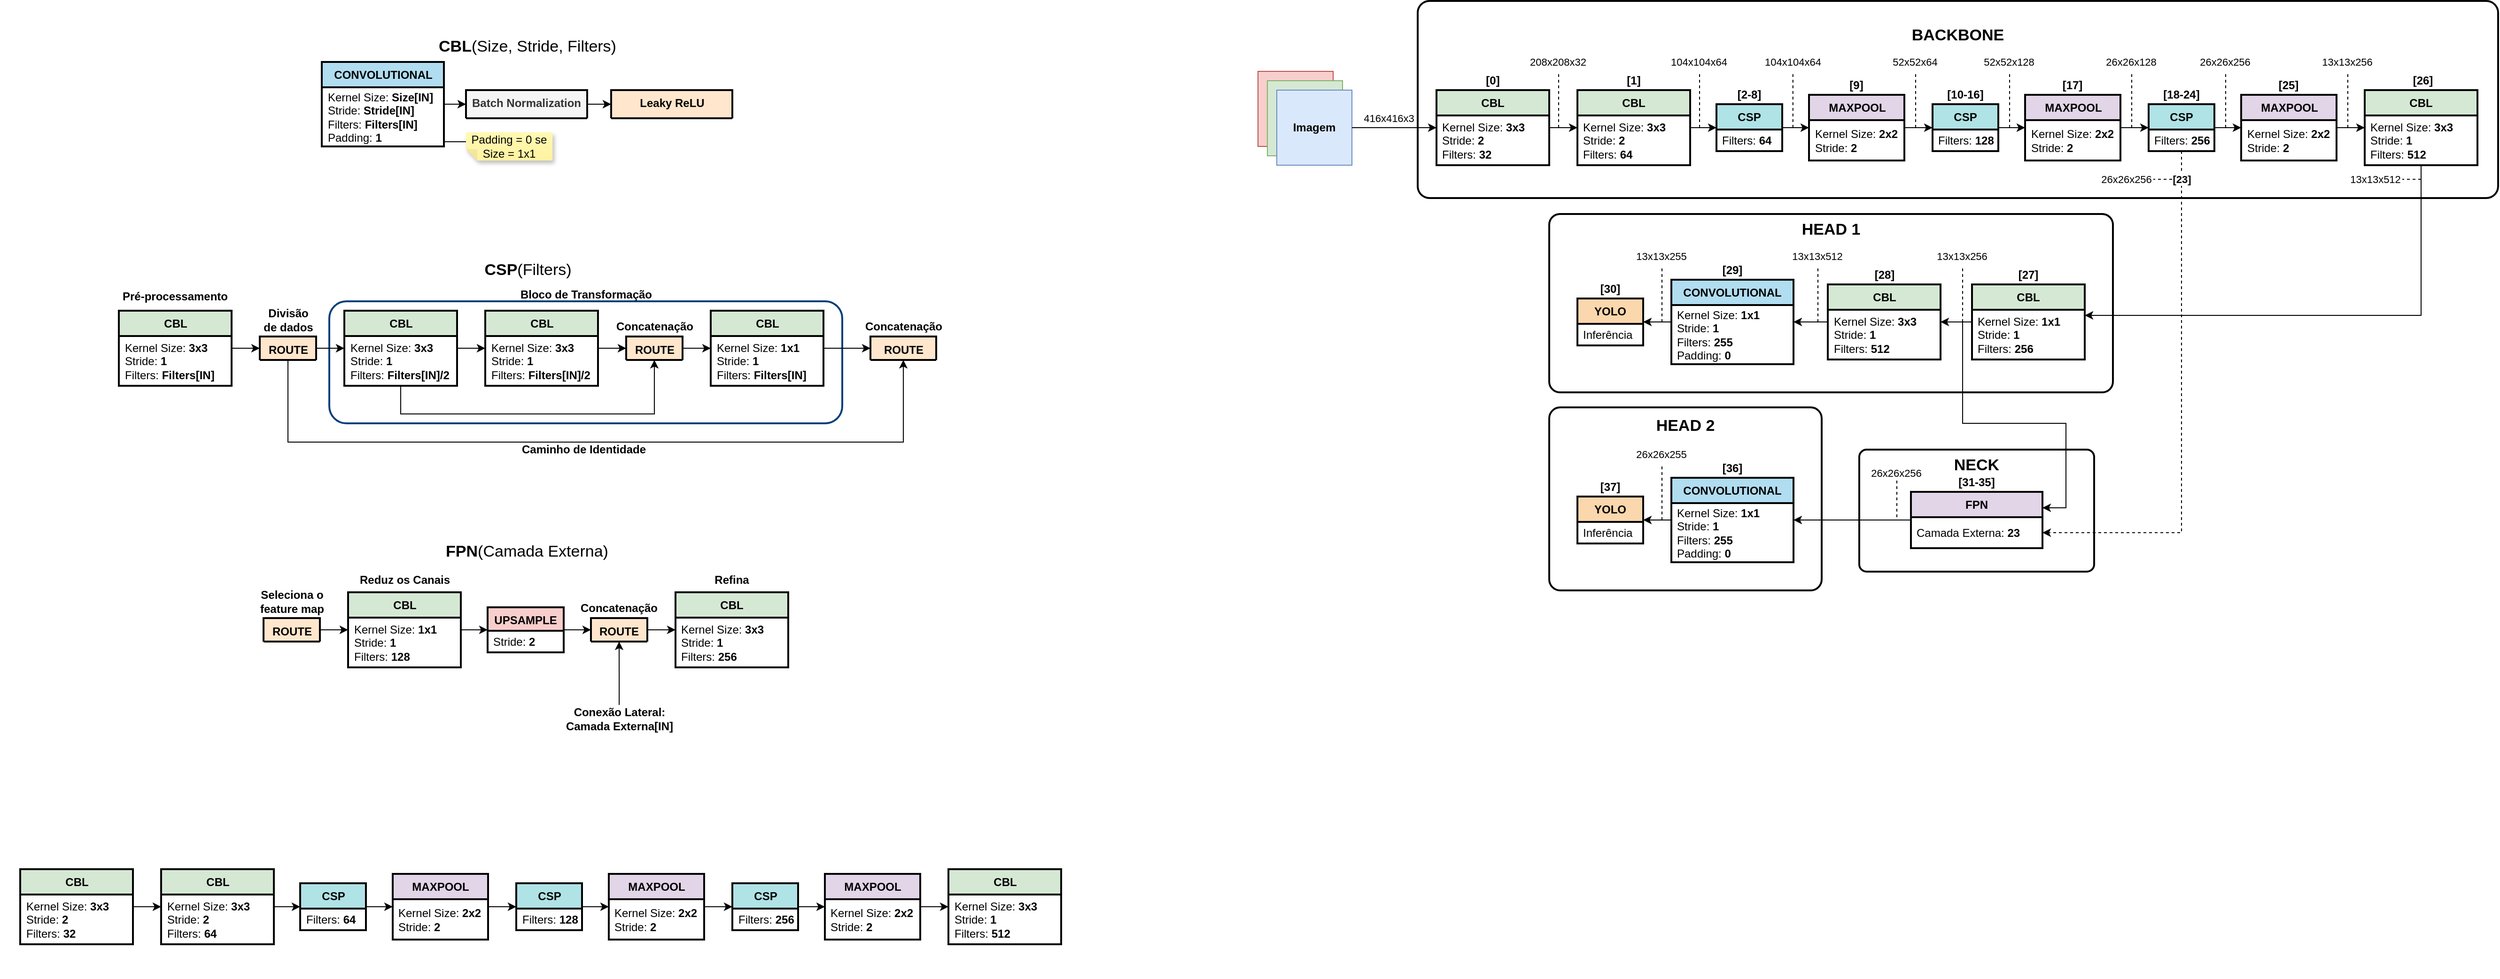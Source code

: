 <mxfile version="27.0.5" pages="2">
  <diagram name="Página-1" id="IIiANHmlV9nbfQLiEUwN">
    <mxGraphModel dx="1542" dy="841" grid="1" gridSize="10" guides="1" tooltips="1" connect="1" arrows="1" fold="1" page="1" pageScale="1" pageWidth="827" pageHeight="1169" math="0" shadow="0">
      <root>
        <mxCell id="0" />
        <mxCell id="1" parent="0" />
        <mxCell id="GFgP9JDvYMKqcGFH4aan-251" value="&lt;font style=&quot;font-size: 17px;&quot;&gt;&lt;b&gt;HEAD 1&lt;/b&gt;&lt;br&gt;&lt;br&gt;&lt;br&gt;&lt;br&gt;&lt;br&gt;&lt;br&gt;&lt;br&gt;&lt;br&gt;&lt;/font&gt;&lt;div&gt;&lt;br&gt;&lt;/div&gt;" style="rounded=1;whiteSpace=wrap;html=1;strokeColor=#000000;strokeWidth=2;arcSize=6;" parent="1" vertex="1">
          <mxGeometry x="1910" y="307" width="600" height="190" as="geometry" />
        </mxCell>
        <mxCell id="GFgP9JDvYMKqcGFH4aan-148" value="&lt;div&gt;&lt;br&gt;&lt;/div&gt;" style="rounded=1;whiteSpace=wrap;html=1;strokeColor=#FFFFFF;strokeWidth=2;arcSize=6;" parent="1" vertex="1">
          <mxGeometry x="262.5" y="950" width="1150" height="170" as="geometry" />
        </mxCell>
        <mxCell id="GFgP9JDvYMKqcGFH4aan-41" value="&lt;font style=&quot;&quot;&gt;&lt;b style=&quot;font-size: 17px;&quot;&gt;CBL&lt;/b&gt;&lt;span style=&quot;font-size: 17px;&quot;&gt;(&lt;/span&gt;&lt;/font&gt;&lt;font style=&quot;font-size: 17px;&quot;&gt;Size, Stride, Filters)&lt;br&gt;&lt;br&gt;&lt;br&gt;&lt;br&gt;&lt;br&gt;&lt;br&gt;&lt;/font&gt;" style="rounded=1;whiteSpace=wrap;html=1;strokeColor=#FFFFFF;strokeWidth=2;arcSize=6;" parent="1" vertex="1">
          <mxGeometry x="580" y="100" width="485" height="160" as="geometry" />
        </mxCell>
        <mxCell id="GFgP9JDvYMKqcGFH4aan-107" style="edgeStyle=orthogonalEdgeStyle;rounded=0;orthogonalLoop=1;jettySize=auto;html=1;" parent="1" source="GFgP9JDvYMKqcGFH4aan-2" target="GFgP9JDvYMKqcGFH4aan-104" edge="1">
          <mxGeometry relative="1" as="geometry" />
        </mxCell>
        <mxCell id="GFgP9JDvYMKqcGFH4aan-2" value="&lt;b&gt;CONVOLUTIONAL&lt;/b&gt;" style="swimlane;fontStyle=0;align=center;verticalAlign=top;childLayout=stackLayout;horizontal=1;startSize=27;horizontalStack=0;resizeParent=1;resizeParentMax=0;resizeLast=0;collapsible=0;marginBottom=0;html=1;whiteSpace=wrap;strokeWidth=2;fillColor=#b1ddf0;strokeColor=#000000;" parent="1" vertex="1">
          <mxGeometry x="603.5" y="145" width="130" height="90" as="geometry" />
        </mxCell>
        <mxCell id="GFgP9JDvYMKqcGFH4aan-3" value="&lt;div&gt;&lt;span style=&quot;background-color: transparent; color: light-dark(rgb(0, 0, 0), rgb(255, 255, 255));&quot;&gt;Kernel&lt;/span&gt;&lt;span style=&quot;background-color: transparent; color: light-dark(rgb(0, 0, 0), rgb(255, 255, 255));&quot;&gt;&amp;nbsp;&lt;/span&gt;Size:&amp;nbsp;&lt;b style=&quot;background-color: transparent; color: light-dark(rgb(0, 0, 0), rgb(255, 255, 255));&quot;&gt;Size[&lt;/b&gt;&lt;b style=&quot;background-color: transparent; color: light-dark(rgb(0, 0, 0), rgb(255, 255, 255));&quot;&gt;IN&lt;/b&gt;&lt;b style=&quot;background-color: transparent; color: light-dark(rgb(0, 0, 0), rgb(255, 255, 255));&quot;&gt;]&lt;/b&gt;&lt;/div&gt;&lt;div&gt;Stride: &lt;b style=&quot;&quot;&gt;Stride[IN]&lt;/b&gt;&lt;br&gt;Filters: &lt;b style=&quot;background-color: transparent; color: light-dark(rgb(0, 0, 0), rgb(255, 255, 255));&quot;&gt;Filters[&lt;/b&gt;&lt;b style=&quot;color: light-dark(rgb(0, 0, 0), rgb(255, 255, 255)); background-color: transparent;&quot;&gt;IN&lt;/b&gt;&lt;b style=&quot;background-color: transparent; color: light-dark(rgb(0, 0, 0), rgb(255, 255, 255));&quot;&gt;]&lt;/b&gt;&lt;/div&gt;&lt;div&gt;&lt;span style=&quot;background-color: transparent; color: light-dark(rgb(0, 0, 0), rgb(255, 255, 255));&quot;&gt;Padding: &lt;b&gt;1&lt;/b&gt;&amp;nbsp;&lt;/span&gt;&lt;/div&gt;" style="text;html=1;strokeColor=#000000;fillColor=none;align=left;verticalAlign=middle;spacingLeft=4;spacingRight=4;overflow=hidden;rotatable=0;points=[[0,0.5],[1,0.5]];portConstraint=eastwest;whiteSpace=wrap;strokeWidth=2;" parent="GFgP9JDvYMKqcGFH4aan-2" vertex="1">
          <mxGeometry y="27" width="130" height="63" as="geometry" />
        </mxCell>
        <mxCell id="GFgP9JDvYMKqcGFH4aan-194" style="edgeStyle=orthogonalEdgeStyle;rounded=0;orthogonalLoop=1;jettySize=auto;html=1;" parent="1" source="GFgP9JDvYMKqcGFH4aan-48" target="GFgP9JDvYMKqcGFH4aan-192" edge="1">
          <mxGeometry relative="1" as="geometry" />
        </mxCell>
        <mxCell id="GFgP9JDvYMKqcGFH4aan-48" value="&lt;b&gt;CSP&lt;/b&gt;" style="swimlane;fontStyle=0;align=center;verticalAlign=top;childLayout=stackLayout;horizontal=1;startSize=27;horizontalStack=0;resizeParent=1;resizeParentMax=0;resizeLast=0;collapsible=0;marginBottom=0;html=1;whiteSpace=wrap;fillColor=#b0e3e6;strokeColor=#000000;strokeWidth=2;" parent="1" vertex="1">
          <mxGeometry x="580.5" y="1020" width="70" height="50" as="geometry" />
        </mxCell>
        <mxCell id="GFgP9JDvYMKqcGFH4aan-49" value="Filters: &lt;b&gt;64&lt;/b&gt;&amp;nbsp;" style="text;html=1;strokeColor=#000000;fillColor=none;align=left;verticalAlign=middle;spacingLeft=4;spacingRight=4;overflow=hidden;rotatable=0;points=[[0,0.5],[1,0.5]];portConstraint=eastwest;whiteSpace=wrap;strokeWidth=2;" parent="GFgP9JDvYMKqcGFH4aan-48" vertex="1">
          <mxGeometry y="27" width="70" height="23" as="geometry" />
        </mxCell>
        <mxCell id="GFgP9JDvYMKqcGFH4aan-77" value="&lt;font style=&quot;font-size: 17px;&quot;&gt;&lt;b&gt;CSP&lt;/b&gt;(&lt;/font&gt;&lt;font style=&quot;font-size: 17px;&quot;&gt;Filters)&lt;br&gt;&lt;br&gt;&lt;br&gt;&lt;br&gt;&lt;br&gt;&lt;br&gt;&lt;br&gt;&lt;br&gt;&lt;br&gt;&lt;/font&gt;&lt;div&gt;&lt;br&gt;&lt;/div&gt;" style="rounded=1;whiteSpace=wrap;html=1;strokeColor=#FFFFFF;strokeWidth=2;arcSize=6;" parent="1" vertex="1">
          <mxGeometry x="377.5" y="340" width="890" height="230" as="geometry" />
        </mxCell>
        <mxCell id="GFgP9JDvYMKqcGFH4aan-78" value="&lt;b&gt;Bloco de Transformação&lt;br&gt;&lt;br&gt;&lt;br&gt;&lt;br&gt;&lt;br&gt;&lt;br&gt;&lt;br&gt;&lt;br&gt;&lt;br&gt;&lt;br&gt;&lt;br&gt;&lt;/b&gt;" style="rounded=1;whiteSpace=wrap;html=1;strokeColor=#003F79;strokeWidth=2;arcSize=14;" parent="1" vertex="1">
          <mxGeometry x="611.5" y="400" width="546" height="130" as="geometry" />
        </mxCell>
        <mxCell id="GFgP9JDvYMKqcGFH4aan-79" style="edgeStyle=orthogonalEdgeStyle;rounded=0;orthogonalLoop=1;jettySize=auto;html=1;" parent="1" source="GFgP9JDvYMKqcGFH4aan-80" target="GFgP9JDvYMKqcGFH4aan-84" edge="1">
          <mxGeometry relative="1" as="geometry" />
        </mxCell>
        <mxCell id="GFgP9JDvYMKqcGFH4aan-80" value="&lt;b&gt;CBL&lt;/b&gt;" style="swimlane;fontStyle=0;align=center;verticalAlign=top;childLayout=stackLayout;horizontal=1;startSize=27;horizontalStack=0;resizeParent=1;resizeParentMax=0;resizeLast=0;collapsible=0;marginBottom=0;html=1;whiteSpace=wrap;fillColor=#d5e8d4;strokeColor=#000000;strokeWidth=2;" parent="1" vertex="1">
          <mxGeometry x="387.5" y="410" width="120" height="80" as="geometry" />
        </mxCell>
        <mxCell id="GFgP9JDvYMKqcGFH4aan-81" value="&lt;div&gt;&lt;span style=&quot;background-color: transparent; color: light-dark(rgb(0, 0, 0), rgb(255, 255, 255));&quot;&gt;Kernel&lt;/span&gt;&lt;span style=&quot;background-color: transparent; color: light-dark(rgb(0, 0, 0), rgb(255, 255, 255));&quot;&gt;&amp;nbsp;&lt;/span&gt;Size: &lt;b style=&quot;&quot;&gt;3x3&lt;/b&gt;&lt;/div&gt;&lt;div&gt;Stride: &lt;b style=&quot;&quot;&gt;1&lt;/b&gt;&lt;br&gt;Filters: &lt;b style=&quot;background-color: transparent; color: light-dark(rgb(0, 0, 0), rgb(255, 255, 255));&quot;&gt;Filters[IN]&lt;/b&gt;&lt;span style=&quot;background-color: transparent; color: light-dark(rgb(0, 0, 0), rgb(255, 255, 255));&quot;&gt;&amp;nbsp;&lt;/span&gt;&lt;/div&gt;" style="text;html=1;strokeColor=#000000;fillColor=none;align=left;verticalAlign=middle;spacingLeft=4;spacingRight=4;overflow=hidden;rotatable=0;points=[[0,0.5],[1,0.5]];portConstraint=eastwest;whiteSpace=wrap;strokeWidth=2;" parent="GFgP9JDvYMKqcGFH4aan-80" vertex="1">
          <mxGeometry y="27" width="120" height="53" as="geometry" />
        </mxCell>
        <mxCell id="GFgP9JDvYMKqcGFH4aan-82" style="edgeStyle=orthogonalEdgeStyle;rounded=0;orthogonalLoop=1;jettySize=auto;html=1;" parent="1" source="GFgP9JDvYMKqcGFH4aan-84" target="GFgP9JDvYMKqcGFH4aan-88" edge="1">
          <mxGeometry relative="1" as="geometry">
            <mxPoint x="631.5" y="460" as="targetPoint" />
          </mxGeometry>
        </mxCell>
        <mxCell id="GFgP9JDvYMKqcGFH4aan-83" style="edgeStyle=orthogonalEdgeStyle;rounded=0;orthogonalLoop=1;jettySize=auto;html=1;" parent="1" source="GFgP9JDvYMKqcGFH4aan-84" target="GFgP9JDvYMKqcGFH4aan-86" edge="1">
          <mxGeometry relative="1" as="geometry">
            <Array as="points">
              <mxPoint x="567.5" y="550" />
              <mxPoint x="1222.5" y="550" />
            </Array>
          </mxGeometry>
        </mxCell>
        <mxCell id="GFgP9JDvYMKqcGFH4aan-84" value="&lt;b&gt;ROUTE&lt;/b&gt;" style="swimlane;fontStyle=0;align=center;verticalAlign=top;childLayout=stackLayout;horizontal=1;startSize=80;horizontalStack=0;resizeParent=1;resizeParentMax=0;resizeLast=0;collapsible=0;marginBottom=0;html=1;whiteSpace=wrap;fillColor=#ffe6cc;strokeColor=#000000;strokeWidth=2;" parent="1" vertex="1">
          <mxGeometry x="537.5" y="437.5" width="60" height="25" as="geometry" />
        </mxCell>
        <mxCell id="GFgP9JDvYMKqcGFH4aan-85" style="edgeStyle=orthogonalEdgeStyle;rounded=0;orthogonalLoop=1;jettySize=auto;html=1;" parent="1" source="GFgP9JDvYMKqcGFH4aan-88" target="GFgP9JDvYMKqcGFH4aan-90" edge="1">
          <mxGeometry relative="1" as="geometry">
            <mxPoint x="731.5" y="460" as="sourcePoint" />
            <mxPoint x="827.5" y="460" as="targetPoint" />
          </mxGeometry>
        </mxCell>
        <mxCell id="GFgP9JDvYMKqcGFH4aan-86" value="&lt;b&gt;ROUTE&lt;/b&gt;" style="swimlane;fontStyle=0;align=center;verticalAlign=top;childLayout=stackLayout;horizontal=1;startSize=25;horizontalStack=0;resizeParent=1;resizeParentMax=0;resizeLast=0;collapsible=0;marginBottom=0;html=1;whiteSpace=wrap;fillColor=#ffe6cc;strokeColor=#000000;strokeWidth=2;" parent="1" vertex="1">
          <mxGeometry x="1187.5" y="437.5" width="70" height="25" as="geometry" />
        </mxCell>
        <mxCell id="GFgP9JDvYMKqcGFH4aan-87" style="edgeStyle=orthogonalEdgeStyle;rounded=0;orthogonalLoop=1;jettySize=auto;html=1;" parent="1" source="GFgP9JDvYMKqcGFH4aan-88" target="GFgP9JDvYMKqcGFH4aan-93" edge="1">
          <mxGeometry relative="1" as="geometry">
            <Array as="points">
              <mxPoint x="687.5" y="520" />
              <mxPoint x="957.5" y="520" />
            </Array>
          </mxGeometry>
        </mxCell>
        <mxCell id="GFgP9JDvYMKqcGFH4aan-88" value="&lt;b&gt;CBL&lt;/b&gt;" style="swimlane;fontStyle=0;align=center;verticalAlign=top;childLayout=stackLayout;horizontal=1;startSize=27;horizontalStack=0;resizeParent=1;resizeParentMax=0;resizeLast=0;collapsible=0;marginBottom=0;html=1;whiteSpace=wrap;fillColor=#d5e8d4;strokeColor=#000000;strokeWidth=2;" parent="1" vertex="1">
          <mxGeometry x="627.5" y="410" width="120" height="80" as="geometry" />
        </mxCell>
        <mxCell id="GFgP9JDvYMKqcGFH4aan-89" value="&lt;div&gt;&lt;span style=&quot;background-color: transparent; color: light-dark(rgb(0, 0, 0), rgb(255, 255, 255));&quot;&gt;Kernel&lt;/span&gt;&lt;span style=&quot;background-color: transparent; color: light-dark(rgb(0, 0, 0), rgb(255, 255, 255));&quot;&gt;&amp;nbsp;&lt;/span&gt;Size: &lt;b style=&quot;&quot;&gt;3x3&lt;/b&gt;&lt;/div&gt;&lt;div&gt;Stride: &lt;b style=&quot;&quot;&gt;1&lt;/b&gt;&lt;br&gt;Filters: &lt;b style=&quot;background-color: transparent; color: light-dark(rgb(0, 0, 0), rgb(255, 255, 255));&quot;&gt;Filters[&lt;/b&gt;&lt;b style=&quot;color: light-dark(rgb(0, 0, 0), rgb(255, 255, 255)); background-color: transparent;&quot;&gt;IN&lt;/b&gt;&lt;b style=&quot;background-color: transparent; color: light-dark(rgb(0, 0, 0), rgb(255, 255, 255));&quot;&gt;]/2&lt;/b&gt;&lt;span style=&quot;background-color: transparent; color: light-dark(rgb(0, 0, 0), rgb(255, 255, 255));&quot;&gt;&amp;nbsp;&lt;/span&gt;&lt;/div&gt;" style="text;html=1;strokeColor=#000000;fillColor=none;align=left;verticalAlign=middle;spacingLeft=4;spacingRight=4;overflow=hidden;rotatable=0;points=[[0,0.5],[1,0.5]];portConstraint=eastwest;whiteSpace=wrap;strokeWidth=2;" parent="GFgP9JDvYMKqcGFH4aan-88" vertex="1">
          <mxGeometry y="27" width="120" height="53" as="geometry" />
        </mxCell>
        <mxCell id="GFgP9JDvYMKqcGFH4aan-90" value="&lt;b&gt;CBL&lt;/b&gt;" style="swimlane;fontStyle=0;align=center;verticalAlign=top;childLayout=stackLayout;horizontal=1;startSize=27;horizontalStack=0;resizeParent=1;resizeParentMax=0;resizeLast=0;collapsible=0;marginBottom=0;html=1;whiteSpace=wrap;fillColor=#d5e8d4;strokeColor=#000000;strokeWidth=2;" parent="1" vertex="1">
          <mxGeometry x="777.5" y="410" width="120" height="80" as="geometry" />
        </mxCell>
        <mxCell id="GFgP9JDvYMKqcGFH4aan-91" value="&lt;div&gt;&lt;span style=&quot;background-color: transparent; color: light-dark(rgb(0, 0, 0), rgb(255, 255, 255));&quot;&gt;Kernel&lt;/span&gt;&lt;span style=&quot;background-color: transparent; color: light-dark(rgb(0, 0, 0), rgb(255, 255, 255));&quot;&gt;&amp;nbsp;&lt;/span&gt;Size: &lt;b style=&quot;&quot;&gt;3x3&lt;/b&gt;&lt;/div&gt;&lt;div&gt;Stride: &lt;b style=&quot;&quot;&gt;1&lt;/b&gt;&lt;br&gt;Filters: &lt;b style=&quot;background-color: transparent; color: light-dark(rgb(0, 0, 0), rgb(255, 255, 255));&quot;&gt;Filters[&lt;/b&gt;&lt;b style=&quot;color: light-dark(rgb(0, 0, 0), rgb(255, 255, 255)); background-color: transparent;&quot;&gt;IN&lt;/b&gt;&lt;b style=&quot;background-color: transparent; color: light-dark(rgb(0, 0, 0), rgb(255, 255, 255));&quot;&gt;]/2&lt;/b&gt;&lt;span style=&quot;background-color: transparent; color: light-dark(rgb(0, 0, 0), rgb(255, 255, 255));&quot;&gt;&amp;nbsp;&lt;/span&gt;&lt;/div&gt;" style="text;html=1;strokeColor=#000000;fillColor=none;align=left;verticalAlign=middle;spacingLeft=4;spacingRight=4;overflow=hidden;rotatable=0;points=[[0,0.5],[1,0.5]];portConstraint=eastwest;whiteSpace=wrap;strokeWidth=2;" parent="GFgP9JDvYMKqcGFH4aan-90" vertex="1">
          <mxGeometry y="27" width="120" height="53" as="geometry" />
        </mxCell>
        <mxCell id="GFgP9JDvYMKqcGFH4aan-92" style="edgeStyle=orthogonalEdgeStyle;rounded=0;orthogonalLoop=1;jettySize=auto;html=1;" parent="1" source="GFgP9JDvYMKqcGFH4aan-93" target="GFgP9JDvYMKqcGFH4aan-95" edge="1">
          <mxGeometry relative="1" as="geometry">
            <Array as="points">
              <mxPoint x="1017.5" y="455" />
              <mxPoint x="1017.5" y="455" />
            </Array>
          </mxGeometry>
        </mxCell>
        <mxCell id="GFgP9JDvYMKqcGFH4aan-93" value="&lt;b&gt;ROUTE&lt;/b&gt;" style="swimlane;fontStyle=0;align=center;verticalAlign=top;childLayout=stackLayout;horizontal=1;startSize=80;horizontalStack=0;resizeParent=1;resizeParentMax=0;resizeLast=0;collapsible=0;marginBottom=0;html=1;whiteSpace=wrap;fillColor=#ffe6cc;strokeColor=#000000;strokeWidth=2;" parent="1" vertex="1">
          <mxGeometry x="927.5" y="437.5" width="60" height="25" as="geometry" />
        </mxCell>
        <mxCell id="GFgP9JDvYMKqcGFH4aan-94" style="edgeStyle=orthogonalEdgeStyle;rounded=0;orthogonalLoop=1;jettySize=auto;html=1;" parent="1" source="GFgP9JDvYMKqcGFH4aan-95" target="GFgP9JDvYMKqcGFH4aan-86" edge="1">
          <mxGeometry relative="1" as="geometry">
            <Array as="points" />
          </mxGeometry>
        </mxCell>
        <mxCell id="GFgP9JDvYMKqcGFH4aan-95" value="&lt;b&gt;CBL&lt;/b&gt;" style="swimlane;fontStyle=0;align=center;verticalAlign=top;childLayout=stackLayout;horizontal=1;startSize=27;horizontalStack=0;resizeParent=1;resizeParentMax=0;resizeLast=0;collapsible=0;marginBottom=0;html=1;whiteSpace=wrap;fillColor=#d5e8d4;strokeColor=#000000;strokeWidth=2;" parent="1" vertex="1">
          <mxGeometry x="1017.5" y="410" width="120" height="80" as="geometry" />
        </mxCell>
        <mxCell id="GFgP9JDvYMKqcGFH4aan-96" value="&lt;div&gt;Kernel Size:&amp;nbsp;&lt;b&gt;1&lt;/b&gt;&lt;b style=&quot;&quot;&gt;x1&lt;/b&gt;&lt;/div&gt;&lt;div&gt;Stride: &lt;b style=&quot;&quot;&gt;1&lt;/b&gt;&lt;br&gt;Filters: &lt;b style=&quot;background-color: transparent; color: light-dark(rgb(0, 0, 0), rgb(255, 255, 255));&quot;&gt;Filters[&lt;/b&gt;&lt;b style=&quot;color: light-dark(rgb(0, 0, 0), rgb(255, 255, 255)); background-color: transparent;&quot;&gt;IN&lt;/b&gt;&lt;b style=&quot;background-color: transparent; color: light-dark(rgb(0, 0, 0), rgb(255, 255, 255));&quot;&gt;]&lt;/b&gt;&lt;span style=&quot;background-color: transparent; color: light-dark(rgb(0, 0, 0), rgb(255, 255, 255));&quot;&gt;&amp;nbsp;&lt;/span&gt;&lt;/div&gt;" style="text;html=1;strokeColor=#000000;fillColor=none;align=left;verticalAlign=middle;spacingLeft=4;spacingRight=4;overflow=hidden;rotatable=0;points=[[0,0.5],[1,0.5]];portConstraint=eastwest;whiteSpace=wrap;strokeWidth=2;" parent="GFgP9JDvYMKqcGFH4aan-95" vertex="1">
          <mxGeometry y="27" width="120" height="53" as="geometry" />
        </mxCell>
        <mxCell id="GFgP9JDvYMKqcGFH4aan-97" style="edgeStyle=orthogonalEdgeStyle;rounded=0;orthogonalLoop=1;jettySize=auto;html=1;" parent="1" source="GFgP9JDvYMKqcGFH4aan-91" target="GFgP9JDvYMKqcGFH4aan-93" edge="1">
          <mxGeometry relative="1" as="geometry">
            <Array as="points">
              <mxPoint x="907.5" y="450" />
              <mxPoint x="907.5" y="450" />
            </Array>
          </mxGeometry>
        </mxCell>
        <mxCell id="GFgP9JDvYMKqcGFH4aan-98" value="Divisão de dados" style="text;html=1;align=center;verticalAlign=middle;whiteSpace=wrap;rounded=0;fontStyle=1" parent="1" vertex="1">
          <mxGeometry x="537.5" y="405" width="60" height="30" as="geometry" />
        </mxCell>
        <mxCell id="GFgP9JDvYMKqcGFH4aan-99" value="Concatenação" style="text;html=1;align=center;verticalAlign=middle;whiteSpace=wrap;rounded=0;fontStyle=1" parent="1" vertex="1">
          <mxGeometry x="927.5" y="411.5" width="60" height="30" as="geometry" />
        </mxCell>
        <mxCell id="GFgP9JDvYMKqcGFH4aan-100" value="Concatenação" style="text;html=1;align=center;verticalAlign=middle;whiteSpace=wrap;rounded=0;fontStyle=1" parent="1" vertex="1">
          <mxGeometry x="1192.5" y="411.5" width="60" height="30" as="geometry" />
        </mxCell>
        <mxCell id="GFgP9JDvYMKqcGFH4aan-101" value="Pré-processamento" style="text;html=1;align=center;verticalAlign=middle;whiteSpace=wrap;rounded=0;fontStyle=1" parent="1" vertex="1">
          <mxGeometry x="390" y="380" width="115" height="30" as="geometry" />
        </mxCell>
        <mxCell id="GFgP9JDvYMKqcGFH4aan-108" style="edgeStyle=orthogonalEdgeStyle;rounded=0;orthogonalLoop=1;jettySize=auto;html=1;" parent="1" source="GFgP9JDvYMKqcGFH4aan-104" target="GFgP9JDvYMKqcGFH4aan-106" edge="1">
          <mxGeometry relative="1" as="geometry" />
        </mxCell>
        <mxCell id="GFgP9JDvYMKqcGFH4aan-104" value="&lt;b&gt;Batch Normalization&lt;/b&gt;" style="swimlane;fontStyle=0;align=center;verticalAlign=top;childLayout=stackLayout;horizontal=1;startSize=40;horizontalStack=0;resizeParent=1;resizeParentMax=0;resizeLast=0;collapsible=0;marginBottom=0;html=1;whiteSpace=wrap;fillColor=#f5f5f5;strokeColor=#000000;strokeWidth=2;fontColor=#333333;" parent="1" vertex="1">
          <mxGeometry x="757" y="175" width="129" height="30" as="geometry" />
        </mxCell>
        <mxCell id="GFgP9JDvYMKqcGFH4aan-106" value="&lt;b&gt;Leaky ReLU&lt;/b&gt;" style="swimlane;fontStyle=0;align=center;verticalAlign=top;childLayout=stackLayout;horizontal=1;startSize=40;horizontalStack=0;resizeParent=1;resizeParentMax=0;resizeLast=0;collapsible=0;marginBottom=0;html=1;whiteSpace=wrap;fillColor=#ffe6cc;strokeColor=#000000;strokeWidth=2;" parent="1" vertex="1">
          <mxGeometry x="911.5" y="175" width="129" height="30" as="geometry" />
        </mxCell>
        <mxCell id="GFgP9JDvYMKqcGFH4aan-110" value="&lt;font style=&quot;font-size: 17px;&quot;&gt;&lt;b&gt;FPN&lt;/b&gt;(&lt;/font&gt;&lt;font style=&quot;font-size: 17px;&quot;&gt;Camada Externa)&lt;br&gt;&lt;br&gt;&lt;br&gt;&lt;br&gt;&lt;br&gt;&lt;br&gt;&lt;br&gt;&lt;br&gt;&lt;br&gt;&lt;/font&gt;&lt;div&gt;&lt;br&gt;&lt;/div&gt;" style="rounded=1;whiteSpace=wrap;html=1;strokeColor=#FFFFFF;strokeWidth=2;arcSize=6;" parent="1" vertex="1">
          <mxGeometry x="531.5" y="640" width="580" height="230" as="geometry" />
        </mxCell>
        <mxCell id="GFgP9JDvYMKqcGFH4aan-115" style="edgeStyle=orthogonalEdgeStyle;rounded=0;orthogonalLoop=1;jettySize=auto;html=1;" parent="1" source="GFgP9JDvYMKqcGFH4aan-117" target="GFgP9JDvYMKqcGFH4aan-121" edge="1">
          <mxGeometry relative="1" as="geometry">
            <mxPoint x="635.5" y="760" as="targetPoint" />
          </mxGeometry>
        </mxCell>
        <mxCell id="GFgP9JDvYMKqcGFH4aan-117" value="&lt;b&gt;ROUTE&lt;/b&gt;" style="swimlane;fontStyle=0;align=center;verticalAlign=top;childLayout=stackLayout;horizontal=1;startSize=80;horizontalStack=0;resizeParent=1;resizeParentMax=0;resizeLast=0;collapsible=0;marginBottom=0;html=1;whiteSpace=wrap;fillColor=#ffe6cc;strokeColor=#000000;strokeWidth=2;" parent="1" vertex="1">
          <mxGeometry x="541.5" y="737.5" width="60" height="25" as="geometry" />
        </mxCell>
        <mxCell id="GFgP9JDvYMKqcGFH4aan-118" style="edgeStyle=orthogonalEdgeStyle;rounded=0;orthogonalLoop=1;jettySize=auto;html=1;" parent="1" source="GFgP9JDvYMKqcGFH4aan-121" target="GFgP9JDvYMKqcGFH4aan-144" edge="1">
          <mxGeometry relative="1" as="geometry">
            <mxPoint x="735.5" y="760" as="sourcePoint" />
            <mxPoint x="780.0" y="763.75" as="targetPoint" />
          </mxGeometry>
        </mxCell>
        <mxCell id="GFgP9JDvYMKqcGFH4aan-121" value="&lt;b&gt;CBL&lt;/b&gt;" style="swimlane;fontStyle=0;align=center;verticalAlign=top;childLayout=stackLayout;horizontal=1;startSize=27;horizontalStack=0;resizeParent=1;resizeParentMax=0;resizeLast=0;collapsible=0;marginBottom=0;html=1;whiteSpace=wrap;fillColor=#d5e8d4;strokeColor=#000000;strokeWidth=2;" parent="1" vertex="1">
          <mxGeometry x="631.5" y="710" width="120" height="80" as="geometry" />
        </mxCell>
        <mxCell id="GFgP9JDvYMKqcGFH4aan-122" value="&lt;div&gt;Kernel Size: &lt;b style=&quot;&quot;&gt;1x1&lt;/b&gt;&lt;/div&gt;&lt;div&gt;Stride: &lt;b style=&quot;&quot;&gt;1&lt;/b&gt;&lt;br&gt;Filters: &lt;b&gt;128&lt;/b&gt;&lt;span style=&quot;background-color: transparent; color: light-dark(rgb(0, 0, 0), rgb(255, 255, 255));&quot;&gt;&amp;nbsp;&lt;/span&gt;&lt;/div&gt;" style="text;html=1;strokeColor=#000000;fillColor=none;align=left;verticalAlign=middle;spacingLeft=4;spacingRight=4;overflow=hidden;rotatable=0;points=[[0,0.5],[1,0.5]];portConstraint=eastwest;whiteSpace=wrap;strokeWidth=2;" parent="GFgP9JDvYMKqcGFH4aan-121" vertex="1">
          <mxGeometry y="27" width="120" height="53" as="geometry" />
        </mxCell>
        <mxCell id="GFgP9JDvYMKqcGFH4aan-125" style="edgeStyle=orthogonalEdgeStyle;rounded=0;orthogonalLoop=1;jettySize=auto;html=1;" parent="1" source="GFgP9JDvYMKqcGFH4aan-126" target="GFgP9JDvYMKqcGFH4aan-128" edge="1">
          <mxGeometry relative="1" as="geometry">
            <Array as="points">
              <mxPoint x="980" y="755" />
              <mxPoint x="980" y="755" />
            </Array>
          </mxGeometry>
        </mxCell>
        <mxCell id="GFgP9JDvYMKqcGFH4aan-126" value="&lt;b&gt;ROUTE&lt;/b&gt;" style="swimlane;fontStyle=0;align=center;verticalAlign=top;childLayout=stackLayout;horizontal=1;startSize=80;horizontalStack=0;resizeParent=1;resizeParentMax=0;resizeLast=0;collapsible=0;marginBottom=0;html=1;whiteSpace=wrap;fillColor=#ffe6cc;strokeColor=#000000;strokeWidth=2;" parent="1" vertex="1">
          <mxGeometry x="890" y="737.5" width="60" height="25" as="geometry" />
        </mxCell>
        <mxCell id="GFgP9JDvYMKqcGFH4aan-128" value="&lt;b&gt;CBL&lt;/b&gt;" style="swimlane;fontStyle=0;align=center;verticalAlign=top;childLayout=stackLayout;horizontal=1;startSize=27;horizontalStack=0;resizeParent=1;resizeParentMax=0;resizeLast=0;collapsible=0;marginBottom=0;html=1;whiteSpace=wrap;fillColor=#d5e8d4;strokeColor=#000000;strokeWidth=2;" parent="1" vertex="1">
          <mxGeometry x="980" y="710" width="120" height="80" as="geometry" />
        </mxCell>
        <mxCell id="GFgP9JDvYMKqcGFH4aan-129" value="&lt;div&gt;Kernel Size: &lt;b style=&quot;&quot;&gt;3x3&lt;/b&gt;&lt;/div&gt;&lt;div&gt;Stride: &lt;b style=&quot;&quot;&gt;1&lt;/b&gt;&lt;br&gt;Filters: &lt;b&gt;256&lt;/b&gt;&lt;span style=&quot;background-color: transparent; color: light-dark(rgb(0, 0, 0), rgb(255, 255, 255));&quot;&gt;&amp;nbsp;&lt;/span&gt;&lt;/div&gt;" style="text;html=1;strokeColor=#000000;fillColor=none;align=left;verticalAlign=middle;spacingLeft=4;spacingRight=4;overflow=hidden;rotatable=0;points=[[0,0.5],[1,0.5]];portConstraint=eastwest;whiteSpace=wrap;strokeWidth=2;" parent="GFgP9JDvYMKqcGFH4aan-128" vertex="1">
          <mxGeometry y="27" width="120" height="53" as="geometry" />
        </mxCell>
        <mxCell id="GFgP9JDvYMKqcGFH4aan-130" style="edgeStyle=orthogonalEdgeStyle;rounded=0;orthogonalLoop=1;jettySize=auto;html=1;" parent="1" source="GFgP9JDvYMKqcGFH4aan-144" target="GFgP9JDvYMKqcGFH4aan-126" edge="1">
          <mxGeometry relative="1" as="geometry">
            <Array as="points" />
            <mxPoint x="860" y="750" as="sourcePoint" />
          </mxGeometry>
        </mxCell>
        <mxCell id="GFgP9JDvYMKqcGFH4aan-131" value="Seleciona o feature map" style="text;html=1;align=center;verticalAlign=middle;whiteSpace=wrap;rounded=0;fontStyle=1" parent="1" vertex="1">
          <mxGeometry x="531.5" y="705" width="80" height="30" as="geometry" />
        </mxCell>
        <mxCell id="GFgP9JDvYMKqcGFH4aan-132" value="Concatenação" style="text;html=1;align=center;verticalAlign=middle;whiteSpace=wrap;rounded=0;fontStyle=1" parent="1" vertex="1">
          <mxGeometry x="890" y="711.5" width="60" height="30" as="geometry" />
        </mxCell>
        <mxCell id="GFgP9JDvYMKqcGFH4aan-133" value="Refina" style="text;html=1;align=center;verticalAlign=middle;whiteSpace=wrap;rounded=0;fontStyle=1" parent="1" vertex="1">
          <mxGeometry x="1010" y="681.5" width="60" height="30" as="geometry" />
        </mxCell>
        <mxCell id="GFgP9JDvYMKqcGFH4aan-137" value="Reduz os Canais" style="text;html=1;align=center;verticalAlign=middle;whiteSpace=wrap;rounded=0;fontStyle=1" parent="1" vertex="1">
          <mxGeometry x="641.5" y="681.5" width="100" height="30" as="geometry" />
        </mxCell>
        <mxCell id="GFgP9JDvYMKqcGFH4aan-142" style="edgeStyle=orthogonalEdgeStyle;rounded=0;orthogonalLoop=1;jettySize=auto;html=1;" parent="1" source="GFgP9JDvYMKqcGFH4aan-141" target="GFgP9JDvYMKqcGFH4aan-126" edge="1">
          <mxGeometry relative="1" as="geometry" />
        </mxCell>
        <mxCell id="GFgP9JDvYMKqcGFH4aan-141" value="Conexão Lateral: Camada Externa[IN]" style="text;html=1;align=center;verticalAlign=middle;whiteSpace=wrap;rounded=0;fontStyle=1" parent="1" vertex="1">
          <mxGeometry x="856.75" y="830" width="126.5" height="30" as="geometry" />
        </mxCell>
        <mxCell id="GFgP9JDvYMKqcGFH4aan-144" value="&lt;b&gt;UPSAMPLE&lt;/b&gt;" style="swimlane;fontStyle=0;align=center;verticalAlign=top;childLayout=stackLayout;horizontal=1;startSize=25;horizontalStack=0;resizeParent=1;resizeParentMax=0;resizeLast=0;collapsible=0;marginBottom=0;html=1;whiteSpace=wrap;fillColor=#f8cecc;strokeColor=#000000;strokeWidth=2;" parent="1" vertex="1">
          <mxGeometry x="780" y="726" width="81" height="48" as="geometry" />
        </mxCell>
        <mxCell id="GFgP9JDvYMKqcGFH4aan-145" value="&lt;div&gt;&lt;span style=&quot;background-color: transparent; color: light-dark(rgb(0, 0, 0), rgb(255, 255, 255));&quot;&gt;Stride: &lt;b&gt;2&lt;/b&gt;&amp;nbsp;&lt;/span&gt;&lt;/div&gt;" style="text;html=1;strokeColor=#000000;fillColor=none;align=left;verticalAlign=middle;spacingLeft=4;spacingRight=4;overflow=hidden;rotatable=0;points=[[0,0.5],[1,0.5]];portConstraint=eastwest;whiteSpace=wrap;strokeWidth=2;" parent="GFgP9JDvYMKqcGFH4aan-144" vertex="1">
          <mxGeometry y="25" width="81" height="23" as="geometry" />
        </mxCell>
        <mxCell id="GFgP9JDvYMKqcGFH4aan-156" style="edgeStyle=orthogonalEdgeStyle;rounded=0;orthogonalLoop=1;jettySize=auto;html=1;" parent="1" source="GFgP9JDvYMKqcGFH4aan-159" target="GFgP9JDvYMKqcGFH4aan-161" edge="1">
          <mxGeometry relative="1" as="geometry">
            <mxPoint x="374.5" y="1055" as="sourcePoint" />
            <mxPoint x="470.5" y="1055" as="targetPoint" />
          </mxGeometry>
        </mxCell>
        <mxCell id="GFgP9JDvYMKqcGFH4aan-159" value="&lt;b&gt;CBL&lt;/b&gt;" style="swimlane;fontStyle=0;align=center;verticalAlign=top;childLayout=stackLayout;horizontal=1;startSize=27;horizontalStack=0;resizeParent=1;resizeParentMax=0;resizeLast=0;collapsible=0;marginBottom=0;html=1;whiteSpace=wrap;fillColor=#d5e8d4;strokeColor=#000000;strokeWidth=2;" parent="1" vertex="1">
          <mxGeometry x="282.5" y="1005" width="120" height="80" as="geometry" />
        </mxCell>
        <mxCell id="GFgP9JDvYMKqcGFH4aan-160" value="&lt;div&gt;&lt;span style=&quot;background-color: transparent; color: light-dark(rgb(0, 0, 0), rgb(255, 255, 255));&quot;&gt;Kernel&lt;/span&gt;&lt;span style=&quot;background-color: transparent; color: light-dark(rgb(0, 0, 0), rgb(255, 255, 255));&quot;&gt;&amp;nbsp;&lt;/span&gt;Size: &lt;b style=&quot;&quot;&gt;3x3&lt;/b&gt;&lt;/div&gt;&lt;div&gt;Stride: &lt;b style=&quot;&quot;&gt;2&lt;/b&gt;&lt;br&gt;Filters: &lt;b&gt;32&lt;/b&gt;&lt;/div&gt;" style="text;html=1;strokeColor=#000000;fillColor=none;align=left;verticalAlign=middle;spacingLeft=4;spacingRight=4;overflow=hidden;rotatable=0;points=[[0,0.5],[1,0.5]];portConstraint=eastwest;whiteSpace=wrap;strokeWidth=2;" parent="GFgP9JDvYMKqcGFH4aan-159" vertex="1">
          <mxGeometry y="27" width="120" height="53" as="geometry" />
        </mxCell>
        <mxCell id="GFgP9JDvYMKqcGFH4aan-174" style="edgeStyle=orthogonalEdgeStyle;rounded=0;orthogonalLoop=1;jettySize=auto;html=1;" parent="1" source="GFgP9JDvYMKqcGFH4aan-161" target="GFgP9JDvYMKqcGFH4aan-48" edge="1">
          <mxGeometry relative="1" as="geometry" />
        </mxCell>
        <mxCell id="GFgP9JDvYMKqcGFH4aan-161" value="&lt;b&gt;CBL&lt;/b&gt;" style="swimlane;fontStyle=0;align=center;verticalAlign=top;childLayout=stackLayout;horizontal=1;startSize=27;horizontalStack=0;resizeParent=1;resizeParentMax=0;resizeLast=0;collapsible=0;marginBottom=0;html=1;whiteSpace=wrap;fillColor=#d5e8d4;strokeColor=#000000;strokeWidth=2;" parent="1" vertex="1">
          <mxGeometry x="432.5" y="1005" width="120" height="80" as="geometry" />
        </mxCell>
        <mxCell id="GFgP9JDvYMKqcGFH4aan-162" value="&lt;div&gt;&lt;span style=&quot;background-color: transparent; color: light-dark(rgb(0, 0, 0), rgb(255, 255, 255));&quot;&gt;Kernel&lt;/span&gt;&lt;span style=&quot;background-color: transparent; color: light-dark(rgb(0, 0, 0), rgb(255, 255, 255));&quot;&gt;&amp;nbsp;&lt;/span&gt;Size:&amp;nbsp;&lt;b&gt;3x3&lt;/b&gt;&lt;/div&gt;&lt;div&gt;Stride:&amp;nbsp;&lt;b&gt;2&lt;/b&gt;&lt;br&gt;Filters:&amp;nbsp;&lt;b&gt;64&lt;/b&gt;&lt;/div&gt;" style="text;html=1;strokeColor=#000000;fillColor=none;align=left;verticalAlign=middle;spacingLeft=4;spacingRight=4;overflow=hidden;rotatable=0;points=[[0,0.5],[1,0.5]];portConstraint=eastwest;whiteSpace=wrap;strokeWidth=2;" parent="GFgP9JDvYMKqcGFH4aan-161" vertex="1">
          <mxGeometry y="27" width="120" height="53" as="geometry" />
        </mxCell>
        <mxCell id="GFgP9JDvYMKqcGFH4aan-180" value="&lt;b&gt;CBL&lt;/b&gt;" style="swimlane;fontStyle=0;align=center;verticalAlign=top;childLayout=stackLayout;horizontal=1;startSize=27;horizontalStack=0;resizeParent=1;resizeParentMax=0;resizeLast=0;collapsible=0;marginBottom=0;html=1;whiteSpace=wrap;fillColor=#d5e8d4;strokeColor=#000000;strokeWidth=2;" parent="1" vertex="1">
          <mxGeometry x="1270.5" y="1005" width="120" height="80" as="geometry" />
        </mxCell>
        <mxCell id="GFgP9JDvYMKqcGFH4aan-181" value="&lt;div&gt;&lt;span style=&quot;background-color: transparent; color: light-dark(rgb(0, 0, 0), rgb(255, 255, 255));&quot;&gt;Kernel&lt;/span&gt;&lt;span style=&quot;background-color: transparent; color: light-dark(rgb(0, 0, 0), rgb(255, 255, 255));&quot;&gt;&amp;nbsp;&lt;/span&gt;Size: &lt;b style=&quot;&quot;&gt;3x3&lt;/b&gt;&lt;/div&gt;&lt;div&gt;Stride: &lt;b style=&quot;&quot;&gt;1&lt;/b&gt;&lt;br&gt;Filters: &lt;b&gt;512&lt;/b&gt;&lt;span style=&quot;background-color: transparent; color: light-dark(rgb(0, 0, 0), rgb(255, 255, 255));&quot;&gt;&amp;nbsp;&lt;/span&gt;&lt;/div&gt;" style="text;html=1;strokeColor=#000000;fillColor=none;align=left;verticalAlign=middle;spacingLeft=4;spacingRight=4;overflow=hidden;rotatable=0;points=[[0,0.5],[1,0.5]];portConstraint=eastwest;whiteSpace=wrap;strokeWidth=2;" parent="GFgP9JDvYMKqcGFH4aan-180" vertex="1">
          <mxGeometry y="27" width="120" height="53" as="geometry" />
        </mxCell>
        <mxCell id="GFgP9JDvYMKqcGFH4aan-215" style="edgeStyle=orthogonalEdgeStyle;rounded=0;orthogonalLoop=1;jettySize=auto;html=1;" parent="1" source="GFgP9JDvYMKqcGFH4aan-192" target="GFgP9JDvYMKqcGFH4aan-196" edge="1">
          <mxGeometry relative="1" as="geometry" />
        </mxCell>
        <mxCell id="GFgP9JDvYMKqcGFH4aan-192" value="&lt;b&gt;MAXPOOL&lt;/b&gt;" style="swimlane;fontStyle=0;align=center;verticalAlign=top;childLayout=stackLayout;horizontal=1;startSize=27;horizontalStack=0;resizeParent=1;resizeParentMax=0;resizeLast=0;collapsible=0;marginBottom=0;html=1;whiteSpace=wrap;fillColor=#e1d5e7;strokeColor=#000000;strokeWidth=2;" parent="1" vertex="1">
          <mxGeometry x="679" y="1010" width="101.5" height="70" as="geometry" />
        </mxCell>
        <mxCell id="GFgP9JDvYMKqcGFH4aan-193" value="&lt;div&gt;&lt;span style=&quot;background-color: transparent; color: light-dark(rgb(0, 0, 0), rgb(255, 255, 255));&quot;&gt;Kernel&lt;/span&gt;&lt;span style=&quot;background-color: transparent; color: light-dark(rgb(0, 0, 0), rgb(255, 255, 255));&quot;&gt;&amp;nbsp;&lt;/span&gt;Size: &lt;b style=&quot;&quot;&gt;2x2&lt;/b&gt;&lt;/div&gt;&lt;div&gt;Stride: &lt;b style=&quot;&quot;&gt;2&lt;/b&gt;&lt;span style=&quot;background-color: transparent; color: light-dark(rgb(0, 0, 0), rgb(255, 255, 255));&quot;&gt;&amp;nbsp;&lt;/span&gt;&lt;/div&gt;" style="text;html=1;strokeColor=#000000;fillColor=none;align=left;verticalAlign=middle;spacingLeft=4;spacingRight=4;overflow=hidden;rotatable=0;points=[[0,0.5],[1,0.5]];portConstraint=eastwest;whiteSpace=wrap;strokeWidth=2;" parent="GFgP9JDvYMKqcGFH4aan-192" vertex="1">
          <mxGeometry y="27" width="101.5" height="43" as="geometry" />
        </mxCell>
        <mxCell id="GFgP9JDvYMKqcGFH4aan-195" style="edgeStyle=orthogonalEdgeStyle;rounded=0;orthogonalLoop=1;jettySize=auto;html=1;" parent="1" source="GFgP9JDvYMKqcGFH4aan-196" target="GFgP9JDvYMKqcGFH4aan-198" edge="1">
          <mxGeometry relative="1" as="geometry" />
        </mxCell>
        <mxCell id="GFgP9JDvYMKqcGFH4aan-196" value="&lt;b&gt;CSP&lt;/b&gt;" style="swimlane;fontStyle=0;align=center;verticalAlign=top;childLayout=stackLayout;horizontal=1;startSize=27;horizontalStack=0;resizeParent=1;resizeParentMax=0;resizeLast=0;collapsible=0;marginBottom=0;html=1;whiteSpace=wrap;fillColor=#b0e3e6;strokeColor=#000000;strokeWidth=2;" parent="1" vertex="1">
          <mxGeometry x="810.5" y="1020" width="70" height="50" as="geometry" />
        </mxCell>
        <mxCell id="GFgP9JDvYMKqcGFH4aan-197" value="Filters: &lt;b&gt;128&lt;/b&gt;" style="text;html=1;strokeColor=#000000;fillColor=none;align=left;verticalAlign=middle;spacingLeft=4;spacingRight=4;overflow=hidden;rotatable=0;points=[[0,0.5],[1,0.5]];portConstraint=eastwest;whiteSpace=wrap;strokeWidth=2;" parent="GFgP9JDvYMKqcGFH4aan-196" vertex="1">
          <mxGeometry y="27" width="70" height="23" as="geometry" />
        </mxCell>
        <mxCell id="GFgP9JDvYMKqcGFH4aan-216" style="edgeStyle=orthogonalEdgeStyle;rounded=0;orthogonalLoop=1;jettySize=auto;html=1;" parent="1" source="GFgP9JDvYMKqcGFH4aan-198" target="GFgP9JDvYMKqcGFH4aan-211" edge="1">
          <mxGeometry relative="1" as="geometry" />
        </mxCell>
        <mxCell id="GFgP9JDvYMKqcGFH4aan-198" value="&lt;b&gt;MAXPOOL&lt;/b&gt;" style="swimlane;fontStyle=0;align=center;verticalAlign=top;childLayout=stackLayout;horizontal=1;startSize=27;horizontalStack=0;resizeParent=1;resizeParentMax=0;resizeLast=0;collapsible=0;marginBottom=0;html=1;whiteSpace=wrap;fillColor=#e1d5e7;strokeColor=#000000;strokeWidth=2;" parent="1" vertex="1">
          <mxGeometry x="909" y="1010" width="101.5" height="70" as="geometry" />
        </mxCell>
        <mxCell id="GFgP9JDvYMKqcGFH4aan-199" value="&lt;div&gt;&lt;span style=&quot;background-color: transparent; color: light-dark(rgb(0, 0, 0), rgb(255, 255, 255));&quot;&gt;Kernel&lt;/span&gt;&lt;span style=&quot;background-color: transparent; color: light-dark(rgb(0, 0, 0), rgb(255, 255, 255));&quot;&gt;&amp;nbsp;&lt;/span&gt;Size: &lt;b style=&quot;&quot;&gt;2x2&lt;/b&gt;&lt;/div&gt;&lt;div&gt;Stride: &lt;b&gt;2&lt;/b&gt;&lt;/div&gt;" style="text;html=1;strokeColor=#000000;fillColor=none;align=left;verticalAlign=middle;spacingLeft=4;spacingRight=4;overflow=hidden;rotatable=0;points=[[0,0.5],[1,0.5]];portConstraint=eastwest;whiteSpace=wrap;strokeWidth=2;" parent="GFgP9JDvYMKqcGFH4aan-198" vertex="1">
          <mxGeometry y="27" width="101.5" height="43" as="geometry" />
        </mxCell>
        <mxCell id="GFgP9JDvYMKqcGFH4aan-210" style="edgeStyle=orthogonalEdgeStyle;rounded=0;orthogonalLoop=1;jettySize=auto;html=1;" parent="1" source="GFgP9JDvYMKqcGFH4aan-211" target="GFgP9JDvYMKqcGFH4aan-213" edge="1">
          <mxGeometry relative="1" as="geometry" />
        </mxCell>
        <mxCell id="GFgP9JDvYMKqcGFH4aan-211" value="&lt;b&gt;CSP&lt;/b&gt;" style="swimlane;fontStyle=0;align=center;verticalAlign=top;childLayout=stackLayout;horizontal=1;startSize=27;horizontalStack=0;resizeParent=1;resizeParentMax=0;resizeLast=0;collapsible=0;marginBottom=0;html=1;whiteSpace=wrap;fillColor=#b0e3e6;strokeColor=#000000;strokeWidth=2;" parent="1" vertex="1">
          <mxGeometry x="1040.5" y="1020" width="70" height="50" as="geometry" />
        </mxCell>
        <mxCell id="GFgP9JDvYMKqcGFH4aan-212" value="Filters: &lt;b&gt;256&lt;/b&gt;" style="text;html=1;strokeColor=#000000;fillColor=none;align=left;verticalAlign=middle;spacingLeft=4;spacingRight=4;overflow=hidden;rotatable=0;points=[[0,0.5],[1,0.5]];portConstraint=eastwest;whiteSpace=wrap;strokeWidth=2;" parent="GFgP9JDvYMKqcGFH4aan-211" vertex="1">
          <mxGeometry y="27" width="70" height="23" as="geometry" />
        </mxCell>
        <mxCell id="GFgP9JDvYMKqcGFH4aan-217" style="edgeStyle=orthogonalEdgeStyle;rounded=0;orthogonalLoop=1;jettySize=auto;html=1;" parent="1" source="GFgP9JDvYMKqcGFH4aan-213" target="GFgP9JDvYMKqcGFH4aan-180" edge="1">
          <mxGeometry relative="1" as="geometry" />
        </mxCell>
        <mxCell id="GFgP9JDvYMKqcGFH4aan-213" value="&lt;b&gt;MAXPOOL&lt;/b&gt;" style="swimlane;fontStyle=0;align=center;verticalAlign=top;childLayout=stackLayout;horizontal=1;startSize=27;horizontalStack=0;resizeParent=1;resizeParentMax=0;resizeLast=0;collapsible=0;marginBottom=0;html=1;whiteSpace=wrap;fillColor=#e1d5e7;strokeColor=#000000;strokeWidth=2;" parent="1" vertex="1">
          <mxGeometry x="1139" y="1010" width="101.5" height="70" as="geometry" />
        </mxCell>
        <mxCell id="GFgP9JDvYMKqcGFH4aan-214" value="&lt;div&gt;&lt;span style=&quot;background-color: transparent; color: light-dark(rgb(0, 0, 0), rgb(255, 255, 255));&quot;&gt;Kernel&lt;/span&gt;&lt;span style=&quot;background-color: transparent; color: light-dark(rgb(0, 0, 0), rgb(255, 255, 255));&quot;&gt;&amp;nbsp;&lt;/span&gt;Size: &lt;b style=&quot;&quot;&gt;2x2&lt;/b&gt;&lt;/div&gt;&lt;div&gt;Stride: &lt;b&gt;2&lt;/b&gt;&lt;/div&gt;" style="text;html=1;strokeColor=#000000;fillColor=none;align=left;verticalAlign=middle;spacingLeft=4;spacingRight=4;overflow=hidden;rotatable=0;points=[[0,0.5],[1,0.5]];portConstraint=eastwest;whiteSpace=wrap;strokeWidth=2;" parent="GFgP9JDvYMKqcGFH4aan-213" vertex="1">
          <mxGeometry y="27" width="101.5" height="43" as="geometry" />
        </mxCell>
        <mxCell id="GFgP9JDvYMKqcGFH4aan-218" value="&lt;font style=&quot;font-size: 17px;&quot;&gt;&lt;b&gt;BACKBONE&lt;/b&gt;&lt;br&gt;&lt;br&gt;&lt;br&gt;&lt;br&gt;&lt;br&gt;&lt;br&gt;&lt;br&gt;&lt;/font&gt;&lt;div&gt;&lt;br&gt;&lt;/div&gt;" style="rounded=1;whiteSpace=wrap;html=1;strokeColor=#000000;strokeWidth=2;arcSize=6;" parent="1" vertex="1">
          <mxGeometry x="1770" y="80" width="1150" height="210" as="geometry" />
        </mxCell>
        <mxCell id="GFgP9JDvYMKqcGFH4aan-219" style="edgeStyle=orthogonalEdgeStyle;rounded=0;orthogonalLoop=1;jettySize=auto;html=1;" parent="1" source="GFgP9JDvYMKqcGFH4aan-220" target="GFgP9JDvYMKqcGFH4aan-231" edge="1">
          <mxGeometry relative="1" as="geometry" />
        </mxCell>
        <mxCell id="GFgP9JDvYMKqcGFH4aan-220" value="&lt;b&gt;CSP&lt;/b&gt;" style="swimlane;fontStyle=0;align=center;verticalAlign=top;childLayout=stackLayout;horizontal=1;startSize=27;horizontalStack=0;resizeParent=1;resizeParentMax=0;resizeLast=0;collapsible=0;marginBottom=0;html=1;whiteSpace=wrap;fillColor=#b0e3e6;strokeColor=#000000;strokeWidth=2;" parent="1" vertex="1">
          <mxGeometry x="2088" y="190" width="70" height="50" as="geometry" />
        </mxCell>
        <mxCell id="GFgP9JDvYMKqcGFH4aan-221" value="Filters: &lt;b&gt;64&lt;/b&gt;&amp;nbsp;" style="text;html=1;strokeColor=#000000;fillColor=none;align=left;verticalAlign=middle;spacingLeft=4;spacingRight=4;overflow=hidden;rotatable=0;points=[[0,0.5],[1,0.5]];portConstraint=eastwest;whiteSpace=wrap;strokeWidth=2;" parent="GFgP9JDvYMKqcGFH4aan-220" vertex="1">
          <mxGeometry y="27" width="70" height="23" as="geometry" />
        </mxCell>
        <mxCell id="GFgP9JDvYMKqcGFH4aan-222" style="edgeStyle=orthogonalEdgeStyle;rounded=0;orthogonalLoop=1;jettySize=auto;html=1;" parent="1" source="GFgP9JDvYMKqcGFH4aan-223" target="GFgP9JDvYMKqcGFH4aan-226" edge="1">
          <mxGeometry relative="1" as="geometry">
            <mxPoint x="1882" y="225" as="sourcePoint" />
            <mxPoint x="1978" y="225" as="targetPoint" />
          </mxGeometry>
        </mxCell>
        <mxCell id="GFgP9JDvYMKqcGFH4aan-223" value="&lt;b&gt;CBL&lt;/b&gt;" style="swimlane;fontStyle=0;align=center;verticalAlign=top;childLayout=stackLayout;horizontal=1;startSize=27;horizontalStack=0;resizeParent=1;resizeParentMax=0;resizeLast=0;collapsible=0;marginBottom=0;html=1;whiteSpace=wrap;fillColor=#d5e8d4;strokeColor=#000000;strokeWidth=2;" parent="1" vertex="1">
          <mxGeometry x="1790" y="175" width="120" height="80" as="geometry" />
        </mxCell>
        <mxCell id="GFgP9JDvYMKqcGFH4aan-224" value="&lt;div&gt;&lt;span style=&quot;background-color: transparent; color: light-dark(rgb(0, 0, 0), rgb(255, 255, 255));&quot;&gt;Kernel&lt;/span&gt;&lt;span style=&quot;background-color: transparent; color: light-dark(rgb(0, 0, 0), rgb(255, 255, 255));&quot;&gt;&amp;nbsp;&lt;/span&gt;Size: &lt;b style=&quot;&quot;&gt;3x3&lt;/b&gt;&lt;/div&gt;&lt;div&gt;Stride: &lt;b style=&quot;&quot;&gt;2&lt;/b&gt;&lt;br&gt;Filters: &lt;b&gt;32&lt;/b&gt;&lt;/div&gt;" style="text;html=1;strokeColor=#000000;fillColor=none;align=left;verticalAlign=middle;spacingLeft=4;spacingRight=4;overflow=hidden;rotatable=0;points=[[0,0.5],[1,0.5]];portConstraint=eastwest;whiteSpace=wrap;strokeWidth=2;" parent="GFgP9JDvYMKqcGFH4aan-223" vertex="1">
          <mxGeometry y="27" width="120" height="53" as="geometry" />
        </mxCell>
        <mxCell id="GFgP9JDvYMKqcGFH4aan-225" style="edgeStyle=orthogonalEdgeStyle;rounded=0;orthogonalLoop=1;jettySize=auto;html=1;" parent="1" source="GFgP9JDvYMKqcGFH4aan-226" target="GFgP9JDvYMKqcGFH4aan-220" edge="1">
          <mxGeometry relative="1" as="geometry" />
        </mxCell>
        <mxCell id="GFgP9JDvYMKqcGFH4aan-226" value="&lt;b&gt;CBL&lt;/b&gt;" style="swimlane;fontStyle=0;align=center;verticalAlign=top;childLayout=stackLayout;horizontal=1;startSize=27;horizontalStack=0;resizeParent=1;resizeParentMax=0;resizeLast=0;collapsible=0;marginBottom=0;html=1;whiteSpace=wrap;fillColor=#d5e8d4;strokeColor=#000000;strokeWidth=2;" parent="1" vertex="1">
          <mxGeometry x="1940" y="175" width="120" height="80" as="geometry" />
        </mxCell>
        <mxCell id="GFgP9JDvYMKqcGFH4aan-227" value="&lt;div&gt;&lt;span style=&quot;background-color: transparent; color: light-dark(rgb(0, 0, 0), rgb(255, 255, 255));&quot;&gt;Kernel&lt;/span&gt;&lt;span style=&quot;background-color: transparent; color: light-dark(rgb(0, 0, 0), rgb(255, 255, 255));&quot;&gt;&amp;nbsp;&lt;/span&gt;Size:&amp;nbsp;&lt;b&gt;3x3&lt;/b&gt;&lt;/div&gt;&lt;div&gt;Stride:&amp;nbsp;&lt;b&gt;2&lt;/b&gt;&lt;br&gt;Filters:&amp;nbsp;&lt;b&gt;64&lt;/b&gt;&lt;/div&gt;" style="text;html=1;strokeColor=#000000;fillColor=none;align=left;verticalAlign=middle;spacingLeft=4;spacingRight=4;overflow=hidden;rotatable=0;points=[[0,0.5],[1,0.5]];portConstraint=eastwest;whiteSpace=wrap;strokeWidth=2;" parent="GFgP9JDvYMKqcGFH4aan-226" vertex="1">
          <mxGeometry y="27" width="120" height="53" as="geometry" />
        </mxCell>
        <mxCell id="GFgP9JDvYMKqcGFH4aan-283" style="edgeStyle=orthogonalEdgeStyle;rounded=0;orthogonalLoop=1;jettySize=auto;html=1;" parent="1" source="GFgP9JDvYMKqcGFH4aan-228" target="GFgP9JDvYMKqcGFH4aan-252" edge="1">
          <mxGeometry relative="1" as="geometry">
            <Array as="points">
              <mxPoint x="2838" y="415" />
            </Array>
          </mxGeometry>
        </mxCell>
        <mxCell id="GFgP9JDvYMKqcGFH4aan-228" value="&lt;b&gt;CBL&lt;/b&gt;" style="swimlane;fontStyle=0;align=center;verticalAlign=top;childLayout=stackLayout;horizontal=1;startSize=27;horizontalStack=0;resizeParent=1;resizeParentMax=0;resizeLast=0;collapsible=0;marginBottom=0;html=1;whiteSpace=wrap;fillColor=#d5e8d4;strokeColor=#000000;strokeWidth=2;" parent="1" vertex="1">
          <mxGeometry x="2778" y="175" width="120" height="80" as="geometry" />
        </mxCell>
        <mxCell id="GFgP9JDvYMKqcGFH4aan-229" value="&lt;div&gt;&lt;span style=&quot;background-color: transparent; color: light-dark(rgb(0, 0, 0), rgb(255, 255, 255));&quot;&gt;Kernel&lt;/span&gt;&lt;span style=&quot;background-color: transparent; color: light-dark(rgb(0, 0, 0), rgb(255, 255, 255));&quot;&gt;&amp;nbsp;&lt;/span&gt;Size: &lt;b style=&quot;&quot;&gt;3x3&lt;/b&gt;&lt;/div&gt;&lt;div&gt;Stride: &lt;b style=&quot;&quot;&gt;1&lt;/b&gt;&lt;br&gt;Filters: &lt;b&gt;512&lt;/b&gt;&lt;span style=&quot;background-color: transparent; color: light-dark(rgb(0, 0, 0), rgb(255, 255, 255));&quot;&gt;&amp;nbsp;&lt;/span&gt;&lt;/div&gt;" style="text;html=1;strokeColor=#000000;fillColor=none;align=left;verticalAlign=middle;spacingLeft=4;spacingRight=4;overflow=hidden;rotatable=0;points=[[0,0.5],[1,0.5]];portConstraint=eastwest;whiteSpace=wrap;strokeWidth=2;" parent="GFgP9JDvYMKqcGFH4aan-228" vertex="1">
          <mxGeometry y="27" width="120" height="53" as="geometry" />
        </mxCell>
        <mxCell id="GFgP9JDvYMKqcGFH4aan-230" style="edgeStyle=orthogonalEdgeStyle;rounded=0;orthogonalLoop=1;jettySize=auto;html=1;" parent="1" source="GFgP9JDvYMKqcGFH4aan-231" target="GFgP9JDvYMKqcGFH4aan-234" edge="1">
          <mxGeometry relative="1" as="geometry" />
        </mxCell>
        <mxCell id="GFgP9JDvYMKqcGFH4aan-231" value="&lt;b&gt;MAXPOOL&lt;/b&gt;" style="swimlane;fontStyle=0;align=center;verticalAlign=top;childLayout=stackLayout;horizontal=1;startSize=27;horizontalStack=0;resizeParent=1;resizeParentMax=0;resizeLast=0;collapsible=0;marginBottom=0;html=1;whiteSpace=wrap;fillColor=#e1d5e7;strokeColor=#000000;strokeWidth=2;" parent="1" vertex="1">
          <mxGeometry x="2186.5" y="180" width="101.5" height="70" as="geometry" />
        </mxCell>
        <mxCell id="GFgP9JDvYMKqcGFH4aan-232" value="&lt;div&gt;&lt;span style=&quot;background-color: transparent; color: light-dark(rgb(0, 0, 0), rgb(255, 255, 255));&quot;&gt;Kernel&lt;/span&gt;&lt;span style=&quot;background-color: transparent; color: light-dark(rgb(0, 0, 0), rgb(255, 255, 255));&quot;&gt;&amp;nbsp;&lt;/span&gt;Size: &lt;b style=&quot;&quot;&gt;2x2&lt;/b&gt;&lt;/div&gt;&lt;div&gt;Stride: &lt;b style=&quot;&quot;&gt;2&lt;/b&gt;&lt;span style=&quot;background-color: transparent; color: light-dark(rgb(0, 0, 0), rgb(255, 255, 255));&quot;&gt;&amp;nbsp;&lt;/span&gt;&lt;/div&gt;" style="text;html=1;strokeColor=#000000;fillColor=none;align=left;verticalAlign=middle;spacingLeft=4;spacingRight=4;overflow=hidden;rotatable=0;points=[[0,0.5],[1,0.5]];portConstraint=eastwest;whiteSpace=wrap;strokeWidth=2;" parent="GFgP9JDvYMKqcGFH4aan-231" vertex="1">
          <mxGeometry y="27" width="101.5" height="43" as="geometry" />
        </mxCell>
        <mxCell id="GFgP9JDvYMKqcGFH4aan-233" style="edgeStyle=orthogonalEdgeStyle;rounded=0;orthogonalLoop=1;jettySize=auto;html=1;" parent="1" source="GFgP9JDvYMKqcGFH4aan-234" target="GFgP9JDvYMKqcGFH4aan-237" edge="1">
          <mxGeometry relative="1" as="geometry" />
        </mxCell>
        <mxCell id="GFgP9JDvYMKqcGFH4aan-234" value="&lt;b&gt;CSP&lt;/b&gt;" style="swimlane;fontStyle=0;align=center;verticalAlign=top;childLayout=stackLayout;horizontal=1;startSize=27;horizontalStack=0;resizeParent=1;resizeParentMax=0;resizeLast=0;collapsible=0;marginBottom=0;html=1;whiteSpace=wrap;fillColor=#b0e3e6;strokeColor=#000000;strokeWidth=2;" parent="1" vertex="1">
          <mxGeometry x="2318" y="190" width="70" height="50" as="geometry" />
        </mxCell>
        <mxCell id="GFgP9JDvYMKqcGFH4aan-235" value="Filters: &lt;b&gt;128&lt;/b&gt;" style="text;html=1;strokeColor=#000000;fillColor=none;align=left;verticalAlign=middle;spacingLeft=4;spacingRight=4;overflow=hidden;rotatable=0;points=[[0,0.5],[1,0.5]];portConstraint=eastwest;whiteSpace=wrap;strokeWidth=2;" parent="GFgP9JDvYMKqcGFH4aan-234" vertex="1">
          <mxGeometry y="27" width="70" height="23" as="geometry" />
        </mxCell>
        <mxCell id="GFgP9JDvYMKqcGFH4aan-236" style="edgeStyle=orthogonalEdgeStyle;rounded=0;orthogonalLoop=1;jettySize=auto;html=1;" parent="1" source="GFgP9JDvYMKqcGFH4aan-237" target="GFgP9JDvYMKqcGFH4aan-240" edge="1">
          <mxGeometry relative="1" as="geometry" />
        </mxCell>
        <mxCell id="GFgP9JDvYMKqcGFH4aan-237" value="&lt;b&gt;MAXPOOL&lt;/b&gt;" style="swimlane;fontStyle=0;align=center;verticalAlign=top;childLayout=stackLayout;horizontal=1;startSize=27;horizontalStack=0;resizeParent=1;resizeParentMax=0;resizeLast=0;collapsible=0;marginBottom=0;html=1;whiteSpace=wrap;fillColor=#e1d5e7;strokeColor=#000000;strokeWidth=2;" parent="1" vertex="1">
          <mxGeometry x="2416.5" y="180" width="101.5" height="70" as="geometry" />
        </mxCell>
        <mxCell id="GFgP9JDvYMKqcGFH4aan-238" value="&lt;div&gt;&lt;span style=&quot;background-color: transparent; color: light-dark(rgb(0, 0, 0), rgb(255, 255, 255));&quot;&gt;Kernel&lt;/span&gt;&lt;span style=&quot;background-color: transparent; color: light-dark(rgb(0, 0, 0), rgb(255, 255, 255));&quot;&gt;&amp;nbsp;&lt;/span&gt;Size: &lt;b style=&quot;&quot;&gt;2x2&lt;/b&gt;&lt;/div&gt;&lt;div&gt;Stride: &lt;b&gt;2&lt;/b&gt;&lt;/div&gt;" style="text;html=1;strokeColor=#000000;fillColor=none;align=left;verticalAlign=middle;spacingLeft=4;spacingRight=4;overflow=hidden;rotatable=0;points=[[0,0.5],[1,0.5]];portConstraint=eastwest;whiteSpace=wrap;strokeWidth=2;" parent="GFgP9JDvYMKqcGFH4aan-237" vertex="1">
          <mxGeometry y="27" width="101.5" height="43" as="geometry" />
        </mxCell>
        <mxCell id="GFgP9JDvYMKqcGFH4aan-239" style="edgeStyle=orthogonalEdgeStyle;rounded=0;orthogonalLoop=1;jettySize=auto;html=1;" parent="1" source="GFgP9JDvYMKqcGFH4aan-240" target="GFgP9JDvYMKqcGFH4aan-243" edge="1">
          <mxGeometry relative="1" as="geometry" />
        </mxCell>
        <mxCell id="GFgP9JDvYMKqcGFH4aan-240" value="&lt;b&gt;CSP&lt;/b&gt;" style="swimlane;fontStyle=0;align=center;verticalAlign=top;childLayout=stackLayout;horizontal=1;startSize=27;horizontalStack=0;resizeParent=1;resizeParentMax=0;resizeLast=0;collapsible=0;marginBottom=0;html=1;whiteSpace=wrap;fillColor=#b0e3e6;strokeColor=#000000;strokeWidth=2;" parent="1" vertex="1">
          <mxGeometry x="2548" y="190" width="70" height="50" as="geometry" />
        </mxCell>
        <mxCell id="GFgP9JDvYMKqcGFH4aan-241" value="Filters: &lt;b&gt;256&lt;/b&gt;" style="text;html=1;strokeColor=#000000;fillColor=none;align=left;verticalAlign=middle;spacingLeft=4;spacingRight=4;overflow=hidden;rotatable=0;points=[[0,0.5],[1,0.5]];portConstraint=eastwest;whiteSpace=wrap;strokeWidth=2;" parent="GFgP9JDvYMKqcGFH4aan-240" vertex="1">
          <mxGeometry y="27" width="70" height="23" as="geometry" />
        </mxCell>
        <mxCell id="GFgP9JDvYMKqcGFH4aan-242" style="edgeStyle=orthogonalEdgeStyle;rounded=0;orthogonalLoop=1;jettySize=auto;html=1;" parent="1" source="GFgP9JDvYMKqcGFH4aan-243" target="GFgP9JDvYMKqcGFH4aan-228" edge="1">
          <mxGeometry relative="1" as="geometry" />
        </mxCell>
        <mxCell id="GFgP9JDvYMKqcGFH4aan-243" value="&lt;b&gt;MAXPOOL&lt;/b&gt;" style="swimlane;fontStyle=0;align=center;verticalAlign=top;childLayout=stackLayout;horizontal=1;startSize=27;horizontalStack=0;resizeParent=1;resizeParentMax=0;resizeLast=0;collapsible=0;marginBottom=0;html=1;whiteSpace=wrap;fillColor=#e1d5e7;strokeColor=#000000;strokeWidth=2;" parent="1" vertex="1">
          <mxGeometry x="2646.5" y="180" width="101.5" height="70" as="geometry" />
        </mxCell>
        <mxCell id="GFgP9JDvYMKqcGFH4aan-244" value="&lt;div&gt;&lt;span style=&quot;background-color: transparent; color: light-dark(rgb(0, 0, 0), rgb(255, 255, 255));&quot;&gt;Kernel&lt;/span&gt;&lt;span style=&quot;background-color: transparent; color: light-dark(rgb(0, 0, 0), rgb(255, 255, 255));&quot;&gt;&amp;nbsp;&lt;/span&gt;Size: &lt;b style=&quot;&quot;&gt;2x2&lt;/b&gt;&lt;/div&gt;&lt;div&gt;Stride: &lt;b&gt;2&lt;/b&gt;&lt;/div&gt;" style="text;html=1;strokeColor=#000000;fillColor=none;align=left;verticalAlign=middle;spacingLeft=4;spacingRight=4;overflow=hidden;rotatable=0;points=[[0,0.5],[1,0.5]];portConstraint=eastwest;whiteSpace=wrap;strokeWidth=2;" parent="GFgP9JDvYMKqcGFH4aan-243" vertex="1">
          <mxGeometry y="27" width="101.5" height="43" as="geometry" />
        </mxCell>
        <mxCell id="GFgP9JDvYMKqcGFH4aan-248" value="" style="group" parent="1" vertex="1" connectable="0">
          <mxGeometry x="1600" y="155" width="100" height="100" as="geometry" />
        </mxCell>
        <mxCell id="GFgP9JDvYMKqcGFH4aan-245" value="" style="whiteSpace=wrap;html=1;aspect=fixed;fillColor=#f8cecc;strokeColor=#b85450;" parent="GFgP9JDvYMKqcGFH4aan-248" vertex="1">
          <mxGeometry width="80" height="80" as="geometry" />
        </mxCell>
        <mxCell id="GFgP9JDvYMKqcGFH4aan-246" value="" style="whiteSpace=wrap;html=1;aspect=fixed;fillColor=#d5e8d4;strokeColor=#82b366;" parent="GFgP9JDvYMKqcGFH4aan-248" vertex="1">
          <mxGeometry x="10" y="10" width="80" height="80" as="geometry" />
        </mxCell>
        <mxCell id="GFgP9JDvYMKqcGFH4aan-247" value="&lt;b&gt;Imagem&lt;/b&gt;" style="whiteSpace=wrap;html=1;aspect=fixed;fillColor=#dae8fc;strokeColor=#6c8ebf;" parent="GFgP9JDvYMKqcGFH4aan-248" vertex="1">
          <mxGeometry x="20" y="20" width="80" height="80" as="geometry" />
        </mxCell>
        <mxCell id="GFgP9JDvYMKqcGFH4aan-249" style="edgeStyle=orthogonalEdgeStyle;rounded=0;orthogonalLoop=1;jettySize=auto;html=1;" parent="1" source="GFgP9JDvYMKqcGFH4aan-247" target="GFgP9JDvYMKqcGFH4aan-223" edge="1">
          <mxGeometry relative="1" as="geometry" />
        </mxCell>
        <mxCell id="GFgP9JDvYMKqcGFH4aan-250" value="416x416x3" style="edgeLabel;html=1;align=center;verticalAlign=middle;resizable=0;points=[];" parent="GFgP9JDvYMKqcGFH4aan-249" vertex="1" connectable="0">
          <mxGeometry x="0.106" y="-1" relative="1" as="geometry">
            <mxPoint x="-11" y="-11" as="offset" />
          </mxGeometry>
        </mxCell>
        <mxCell id="GFgP9JDvYMKqcGFH4aan-262" style="edgeStyle=orthogonalEdgeStyle;rounded=0;orthogonalLoop=1;jettySize=auto;html=1;" parent="1" source="GFgP9JDvYMKqcGFH4aan-252" target="GFgP9JDvYMKqcGFH4aan-254" edge="1">
          <mxGeometry relative="1" as="geometry" />
        </mxCell>
        <mxCell id="GFgP9JDvYMKqcGFH4aan-252" value="&lt;b&gt;CBL&lt;/b&gt;" style="swimlane;fontStyle=0;align=center;verticalAlign=top;childLayout=stackLayout;horizontal=1;startSize=27;horizontalStack=0;resizeParent=1;resizeParentMax=0;resizeLast=0;collapsible=0;marginBottom=0;html=1;whiteSpace=wrap;fillColor=#d5e8d4;strokeColor=#000000;strokeWidth=2;" parent="1" vertex="1">
          <mxGeometry x="2360" y="382" width="120" height="80" as="geometry" />
        </mxCell>
        <mxCell id="GFgP9JDvYMKqcGFH4aan-253" value="&lt;div&gt;&lt;span style=&quot;background-color: transparent; color: light-dark(rgb(0, 0, 0), rgb(255, 255, 255));&quot;&gt;Kernel&lt;/span&gt;&lt;span style=&quot;background-color: transparent; color: light-dark(rgb(0, 0, 0), rgb(255, 255, 255));&quot;&gt;&amp;nbsp;&lt;/span&gt;Size:&amp;nbsp;&lt;b&gt;1x1&lt;/b&gt;&lt;/div&gt;&lt;div&gt;Stride:&amp;nbsp;&lt;b&gt;1&lt;/b&gt;&lt;br&gt;Filters:&amp;nbsp;&lt;b&gt;256&lt;/b&gt;&lt;/div&gt;" style="text;html=1;strokeColor=#000000;fillColor=none;align=left;verticalAlign=middle;spacingLeft=4;spacingRight=4;overflow=hidden;rotatable=0;points=[[0,0.5],[1,0.5]];portConstraint=eastwest;whiteSpace=wrap;strokeWidth=2;" parent="GFgP9JDvYMKqcGFH4aan-252" vertex="1">
          <mxGeometry y="27" width="120" height="53" as="geometry" />
        </mxCell>
        <mxCell id="GFgP9JDvYMKqcGFH4aan-261" style="edgeStyle=orthogonalEdgeStyle;rounded=0;orthogonalLoop=1;jettySize=auto;html=1;" parent="1" source="GFgP9JDvYMKqcGFH4aan-254" target="GFgP9JDvYMKqcGFH4aan-256" edge="1">
          <mxGeometry relative="1" as="geometry" />
        </mxCell>
        <mxCell id="GFgP9JDvYMKqcGFH4aan-254" value="&lt;b&gt;CBL&lt;/b&gt;" style="swimlane;fontStyle=0;align=center;verticalAlign=top;childLayout=stackLayout;horizontal=1;startSize=27;horizontalStack=0;resizeParent=1;resizeParentMax=0;resizeLast=0;collapsible=0;marginBottom=0;html=1;whiteSpace=wrap;fillColor=#d5e8d4;strokeColor=#000000;strokeWidth=2;" parent="1" vertex="1">
          <mxGeometry x="2206.5" y="382" width="120" height="80" as="geometry" />
        </mxCell>
        <mxCell id="GFgP9JDvYMKqcGFH4aan-255" value="&lt;div&gt;&lt;span style=&quot;background-color: transparent; color: light-dark(rgb(0, 0, 0), rgb(255, 255, 255));&quot;&gt;Kernel&lt;/span&gt;&lt;span style=&quot;background-color: transparent; color: light-dark(rgb(0, 0, 0), rgb(255, 255, 255));&quot;&gt;&amp;nbsp;&lt;/span&gt;Size:&amp;nbsp;&lt;b&gt;3x3&lt;/b&gt;&lt;/div&gt;&lt;div&gt;Stride:&amp;nbsp;&lt;b&gt;1&lt;/b&gt;&lt;br&gt;Filters: &lt;b&gt;512&lt;/b&gt;&lt;/div&gt;" style="text;html=1;strokeColor=#000000;fillColor=none;align=left;verticalAlign=middle;spacingLeft=4;spacingRight=4;overflow=hidden;rotatable=0;points=[[0,0.5],[1,0.5]];portConstraint=eastwest;whiteSpace=wrap;strokeWidth=2;" parent="GFgP9JDvYMKqcGFH4aan-254" vertex="1">
          <mxGeometry y="27" width="120" height="53" as="geometry" />
        </mxCell>
        <mxCell id="GFgP9JDvYMKqcGFH4aan-256" value="&lt;b&gt;CONVOLUTIONAL&lt;/b&gt;" style="swimlane;fontStyle=0;align=center;verticalAlign=top;childLayout=stackLayout;horizontal=1;startSize=27;horizontalStack=0;resizeParent=1;resizeParentMax=0;resizeLast=0;collapsible=0;marginBottom=0;html=1;whiteSpace=wrap;strokeWidth=2;fillColor=#b1ddf0;strokeColor=#000000;" parent="1" vertex="1">
          <mxGeometry x="2040" y="377" width="130" height="90" as="geometry" />
        </mxCell>
        <mxCell id="GFgP9JDvYMKqcGFH4aan-257" value="&lt;div&gt;&lt;span style=&quot;background-color: transparent; color: light-dark(rgb(0, 0, 0), rgb(255, 255, 255));&quot;&gt;Kernel&lt;/span&gt;&lt;span style=&quot;background-color: transparent; color: light-dark(rgb(0, 0, 0), rgb(255, 255, 255));&quot;&gt;&amp;nbsp;&lt;/span&gt;Size: &lt;b&gt;1x1&lt;/b&gt;&lt;/div&gt;&lt;div&gt;Stride: &lt;b style=&quot;&quot;&gt;1&lt;/b&gt;&lt;br&gt;Filters: &lt;b&gt;255&lt;/b&gt;&lt;/div&gt;&lt;div&gt;&lt;span style=&quot;background-color: transparent; color: light-dark(rgb(0, 0, 0), rgb(255, 255, 255));&quot;&gt;Padding: &lt;b&gt;0&lt;/b&gt;&amp;nbsp;&lt;/span&gt;&lt;/div&gt;" style="text;html=1;strokeColor=#000000;fillColor=none;align=left;verticalAlign=middle;spacingLeft=4;spacingRight=4;overflow=hidden;rotatable=0;points=[[0,0.5],[1,0.5]];portConstraint=eastwest;whiteSpace=wrap;strokeWidth=2;" parent="GFgP9JDvYMKqcGFH4aan-256" vertex="1">
          <mxGeometry y="27" width="130" height="63" as="geometry" />
        </mxCell>
        <mxCell id="GFgP9JDvYMKqcGFH4aan-258" value="&lt;b&gt;YOLO&lt;/b&gt;" style="swimlane;fontStyle=0;align=center;verticalAlign=top;childLayout=stackLayout;horizontal=1;startSize=27;horizontalStack=0;resizeParent=1;resizeParentMax=0;resizeLast=0;collapsible=0;marginBottom=0;html=1;whiteSpace=wrap;fillColor=#fad7ac;strokeColor=#000000;strokeWidth=2;" parent="1" vertex="1">
          <mxGeometry x="1940" y="397" width="70" height="50" as="geometry" />
        </mxCell>
        <mxCell id="GFgP9JDvYMKqcGFH4aan-259" value="Inferência" style="text;html=1;strokeColor=#000000;fillColor=none;align=left;verticalAlign=middle;spacingLeft=4;spacingRight=4;overflow=hidden;rotatable=0;points=[[0,0.5],[1,0.5]];portConstraint=eastwest;whiteSpace=wrap;strokeWidth=2;" parent="GFgP9JDvYMKqcGFH4aan-258" vertex="1">
          <mxGeometry y="27" width="70" height="23" as="geometry" />
        </mxCell>
        <mxCell id="GFgP9JDvYMKqcGFH4aan-260" style="edgeStyle=orthogonalEdgeStyle;rounded=0;orthogonalLoop=1;jettySize=auto;html=1;" parent="1" source="GFgP9JDvYMKqcGFH4aan-256" target="GFgP9JDvYMKqcGFH4aan-258" edge="1">
          <mxGeometry relative="1" as="geometry" />
        </mxCell>
        <mxCell id="GFgP9JDvYMKqcGFH4aan-263" value="&lt;font style=&quot;font-size: 17px;&quot;&gt;&lt;b&gt;HEAD 2&lt;/b&gt;&lt;br&gt;&lt;br&gt;&lt;br&gt;&lt;br&gt;&lt;br&gt;&lt;br&gt;&lt;br&gt;&lt;br&gt;&lt;/font&gt;&lt;div&gt;&lt;br&gt;&lt;/div&gt;" style="rounded=1;whiteSpace=wrap;html=1;strokeColor=#000000;strokeWidth=2;arcSize=6;" parent="1" vertex="1">
          <mxGeometry x="1910" y="513" width="290" height="195" as="geometry" />
        </mxCell>
        <mxCell id="GFgP9JDvYMKqcGFH4aan-270" value="&lt;b&gt;CONVOLUTIONAL&lt;/b&gt;" style="swimlane;fontStyle=0;align=center;verticalAlign=top;childLayout=stackLayout;horizontal=1;startSize=27;horizontalStack=0;resizeParent=1;resizeParentMax=0;resizeLast=0;collapsible=0;marginBottom=0;html=1;whiteSpace=wrap;strokeWidth=2;fillColor=#b1ddf0;strokeColor=#000000;" parent="1" vertex="1">
          <mxGeometry x="2040" y="588" width="130" height="90" as="geometry" />
        </mxCell>
        <mxCell id="GFgP9JDvYMKqcGFH4aan-271" value="&lt;div&gt;&lt;span style=&quot;background-color: transparent; color: light-dark(rgb(0, 0, 0), rgb(255, 255, 255));&quot;&gt;Kernel&lt;/span&gt;&lt;span style=&quot;background-color: transparent; color: light-dark(rgb(0, 0, 0), rgb(255, 255, 255));&quot;&gt;&amp;nbsp;&lt;/span&gt;Size:&amp;nbsp;&lt;b&gt;1x1&lt;/b&gt;&lt;/div&gt;&lt;div&gt;Stride:&amp;nbsp;&lt;b&gt;1&lt;/b&gt;&lt;br&gt;Filters:&amp;nbsp;&lt;b&gt;255&lt;/b&gt;&lt;/div&gt;&lt;div&gt;&lt;span style=&quot;background-color: transparent; color: light-dark(rgb(0, 0, 0), rgb(255, 255, 255));&quot;&gt;Padding:&amp;nbsp;&lt;b&gt;0&lt;/b&gt;&amp;nbsp;&lt;/span&gt;&lt;/div&gt;" style="text;html=1;strokeColor=#000000;fillColor=none;align=left;verticalAlign=middle;spacingLeft=4;spacingRight=4;overflow=hidden;rotatable=0;points=[[0,0.5],[1,0.5]];portConstraint=eastwest;whiteSpace=wrap;strokeWidth=2;" parent="GFgP9JDvYMKqcGFH4aan-270" vertex="1">
          <mxGeometry y="27" width="130" height="63" as="geometry" />
        </mxCell>
        <mxCell id="GFgP9JDvYMKqcGFH4aan-272" value="&lt;b&gt;YOLO&lt;/b&gt;" style="swimlane;fontStyle=0;align=center;verticalAlign=top;childLayout=stackLayout;horizontal=1;startSize=27;horizontalStack=0;resizeParent=1;resizeParentMax=0;resizeLast=0;collapsible=0;marginBottom=0;html=1;whiteSpace=wrap;fillColor=#fad7ac;strokeColor=#000000;strokeWidth=2;" parent="1" vertex="1">
          <mxGeometry x="1940" y="608" width="70" height="50" as="geometry" />
        </mxCell>
        <mxCell id="GFgP9JDvYMKqcGFH4aan-273" value="Inferência" style="text;html=1;strokeColor=#000000;fillColor=none;align=left;verticalAlign=middle;spacingLeft=4;spacingRight=4;overflow=hidden;rotatable=0;points=[[0,0.5],[1,0.5]];portConstraint=eastwest;whiteSpace=wrap;strokeWidth=2;" parent="GFgP9JDvYMKqcGFH4aan-272" vertex="1">
          <mxGeometry y="27" width="70" height="23" as="geometry" />
        </mxCell>
        <mxCell id="GFgP9JDvYMKqcGFH4aan-274" style="edgeStyle=orthogonalEdgeStyle;rounded=0;orthogonalLoop=1;jettySize=auto;html=1;" parent="1" source="GFgP9JDvYMKqcGFH4aan-270" target="GFgP9JDvYMKqcGFH4aan-272" edge="1">
          <mxGeometry relative="1" as="geometry" />
        </mxCell>
        <mxCell id="GFgP9JDvYMKqcGFH4aan-277" value="&lt;font style=&quot;font-size: 17px;&quot;&gt;&lt;b&gt;NECK&lt;/b&gt;&lt;br&gt;&lt;br&gt;&lt;br&gt;&lt;br&gt;&lt;br&gt;&lt;/font&gt;&lt;div&gt;&lt;br&gt;&lt;/div&gt;" style="rounded=1;whiteSpace=wrap;html=1;strokeColor=#000000;strokeWidth=2;arcSize=6;" parent="1" vertex="1">
          <mxGeometry x="2240" y="558" width="250" height="130" as="geometry" />
        </mxCell>
        <mxCell id="GFgP9JDvYMKqcGFH4aan-280" style="edgeStyle=orthogonalEdgeStyle;rounded=0;orthogonalLoop=1;jettySize=auto;html=1;" parent="1" source="GFgP9JDvYMKqcGFH4aan-278" target="GFgP9JDvYMKqcGFH4aan-270" edge="1">
          <mxGeometry relative="1" as="geometry" />
        </mxCell>
        <mxCell id="GFgP9JDvYMKqcGFH4aan-278" value="&lt;b&gt;FPN&lt;/b&gt;" style="swimlane;fontStyle=0;align=center;verticalAlign=top;childLayout=stackLayout;horizontal=1;startSize=27;horizontalStack=0;resizeParent=1;resizeParentMax=0;resizeLast=0;collapsible=0;marginBottom=0;html=1;whiteSpace=wrap;strokeWidth=2;fillColor=#e1d5e7;strokeColor=#000000;" parent="1" vertex="1">
          <mxGeometry x="2295" y="603" width="140" height="60" as="geometry" />
        </mxCell>
        <mxCell id="GFgP9JDvYMKqcGFH4aan-279" value="Camada Externa: &lt;b&gt;23&lt;/b&gt;" style="text;html=1;strokeColor=#000000;fillColor=none;align=left;verticalAlign=middle;spacingLeft=4;spacingRight=4;overflow=hidden;rotatable=0;points=[[0,0.5],[1,0.5]];portConstraint=eastwest;whiteSpace=wrap;strokeWidth=2;" parent="GFgP9JDvYMKqcGFH4aan-278" vertex="1">
          <mxGeometry y="27" width="140" height="33" as="geometry" />
        </mxCell>
        <mxCell id="GFgP9JDvYMKqcGFH4aan-281" style="edgeStyle=orthogonalEdgeStyle;rounded=0;orthogonalLoop=1;jettySize=auto;html=1;dashed=1;" parent="1" source="GFgP9JDvYMKqcGFH4aan-240" target="GFgP9JDvYMKqcGFH4aan-279" edge="1">
          <mxGeometry relative="1" as="geometry" />
        </mxCell>
        <mxCell id="GFgP9JDvYMKqcGFH4aan-344" value="&lt;b&gt;[23]&lt;/b&gt;" style="edgeLabel;html=1;align=center;verticalAlign=middle;resizable=0;points=[];" parent="GFgP9JDvYMKqcGFH4aan-281" vertex="1" connectable="0">
          <mxGeometry x="-0.619" y="2" relative="1" as="geometry">
            <mxPoint x="-2" y="-76" as="offset" />
          </mxGeometry>
        </mxCell>
        <mxCell id="GFgP9JDvYMKqcGFH4aan-282" style="edgeStyle=orthogonalEdgeStyle;rounded=0;orthogonalLoop=1;jettySize=auto;html=1;" parent="1" target="GFgP9JDvYMKqcGFH4aan-278" edge="1">
          <mxGeometry relative="1" as="geometry">
            <mxPoint x="2350" y="422" as="sourcePoint" />
            <Array as="points">
              <mxPoint x="2350" y="530" />
              <mxPoint x="2460" y="530" />
              <mxPoint x="2460" y="620" />
            </Array>
          </mxGeometry>
        </mxCell>
        <mxCell id="GFgP9JDvYMKqcGFH4aan-285" value="" style="endArrow=none;dashed=1;html=1;rounded=0;" parent="1" edge="1">
          <mxGeometry width="50" height="50" relative="1" as="geometry">
            <mxPoint x="1920" y="215" as="sourcePoint" />
            <mxPoint x="1920" y="155" as="targetPoint" />
          </mxGeometry>
        </mxCell>
        <mxCell id="GFgP9JDvYMKqcGFH4aan-286" value="208x208x32" style="edgeLabel;html=1;align=center;verticalAlign=middle;resizable=0;points=[];" parent="GFgP9JDvYMKqcGFH4aan-285" vertex="1" connectable="0">
          <mxGeometry x="-0.332" y="1" relative="1" as="geometry">
            <mxPoint y="-50" as="offset" />
          </mxGeometry>
        </mxCell>
        <mxCell id="GFgP9JDvYMKqcGFH4aan-303" value="" style="endArrow=none;dashed=1;html=1;rounded=0;" parent="1" edge="1">
          <mxGeometry width="50" height="50" relative="1" as="geometry">
            <mxPoint x="2070" y="215" as="sourcePoint" />
            <mxPoint x="2070" y="155" as="targetPoint" />
          </mxGeometry>
        </mxCell>
        <mxCell id="GFgP9JDvYMKqcGFH4aan-304" value="104x104x64" style="edgeLabel;html=1;align=center;verticalAlign=middle;resizable=0;points=[];" parent="GFgP9JDvYMKqcGFH4aan-303" vertex="1" connectable="0">
          <mxGeometry x="-0.332" y="1" relative="1" as="geometry">
            <mxPoint y="-50" as="offset" />
          </mxGeometry>
        </mxCell>
        <mxCell id="GFgP9JDvYMKqcGFH4aan-305" value="" style="endArrow=none;dashed=1;html=1;rounded=0;" parent="1" edge="1">
          <mxGeometry width="50" height="50" relative="1" as="geometry">
            <mxPoint x="2169.39" y="215" as="sourcePoint" />
            <mxPoint x="2169.39" y="155" as="targetPoint" />
          </mxGeometry>
        </mxCell>
        <mxCell id="GFgP9JDvYMKqcGFH4aan-306" value="104x104x64" style="edgeLabel;html=1;align=center;verticalAlign=middle;resizable=0;points=[];" parent="GFgP9JDvYMKqcGFH4aan-305" vertex="1" connectable="0">
          <mxGeometry x="-0.332" y="1" relative="1" as="geometry">
            <mxPoint y="-50" as="offset" />
          </mxGeometry>
        </mxCell>
        <mxCell id="GFgP9JDvYMKqcGFH4aan-307" value="" style="endArrow=none;dashed=1;html=1;rounded=0;" parent="1" edge="1">
          <mxGeometry width="50" height="50" relative="1" as="geometry">
            <mxPoint x="2300" y="215" as="sourcePoint" />
            <mxPoint x="2300" y="155" as="targetPoint" />
          </mxGeometry>
        </mxCell>
        <mxCell id="GFgP9JDvYMKqcGFH4aan-308" value="52x52x64" style="edgeLabel;html=1;align=center;verticalAlign=middle;resizable=0;points=[];" parent="GFgP9JDvYMKqcGFH4aan-307" vertex="1" connectable="0">
          <mxGeometry x="-0.332" y="1" relative="1" as="geometry">
            <mxPoint y="-50" as="offset" />
          </mxGeometry>
        </mxCell>
        <mxCell id="GFgP9JDvYMKqcGFH4aan-309" value="" style="endArrow=none;dashed=1;html=1;rounded=0;" parent="1" edge="1">
          <mxGeometry width="50" height="50" relative="1" as="geometry">
            <mxPoint x="2400" y="215" as="sourcePoint" />
            <mxPoint x="2400" y="155" as="targetPoint" />
          </mxGeometry>
        </mxCell>
        <mxCell id="GFgP9JDvYMKqcGFH4aan-310" value="52x52x128" style="edgeLabel;html=1;align=center;verticalAlign=middle;resizable=0;points=[];" parent="GFgP9JDvYMKqcGFH4aan-309" vertex="1" connectable="0">
          <mxGeometry x="-0.332" y="1" relative="1" as="geometry">
            <mxPoint y="-50" as="offset" />
          </mxGeometry>
        </mxCell>
        <mxCell id="GFgP9JDvYMKqcGFH4aan-311" value="" style="endArrow=none;dashed=1;html=1;rounded=0;" parent="1" edge="1">
          <mxGeometry width="50" height="50" relative="1" as="geometry">
            <mxPoint x="2530" y="215" as="sourcePoint" />
            <mxPoint x="2530" y="155" as="targetPoint" />
          </mxGeometry>
        </mxCell>
        <mxCell id="GFgP9JDvYMKqcGFH4aan-312" value="26x26x128" style="edgeLabel;html=1;align=center;verticalAlign=middle;resizable=0;points=[];" parent="GFgP9JDvYMKqcGFH4aan-311" vertex="1" connectable="0">
          <mxGeometry x="-0.332" y="1" relative="1" as="geometry">
            <mxPoint y="-50" as="offset" />
          </mxGeometry>
        </mxCell>
        <mxCell id="GFgP9JDvYMKqcGFH4aan-315" value="" style="endArrow=none;dashed=1;html=1;rounded=0;" parent="1" edge="1">
          <mxGeometry width="50" height="50" relative="1" as="geometry">
            <mxPoint x="2630" y="215" as="sourcePoint" />
            <mxPoint x="2630" y="155" as="targetPoint" />
          </mxGeometry>
        </mxCell>
        <mxCell id="GFgP9JDvYMKqcGFH4aan-316" value="26x26x256" style="edgeLabel;html=1;align=center;verticalAlign=middle;resizable=0;points=[];" parent="GFgP9JDvYMKqcGFH4aan-315" vertex="1" connectable="0">
          <mxGeometry x="-0.332" y="1" relative="1" as="geometry">
            <mxPoint y="-50" as="offset" />
          </mxGeometry>
        </mxCell>
        <mxCell id="GFgP9JDvYMKqcGFH4aan-317" value="" style="endArrow=none;dashed=1;html=1;rounded=0;" parent="1" edge="1">
          <mxGeometry width="50" height="50" relative="1" as="geometry">
            <mxPoint x="2760" y="215" as="sourcePoint" />
            <mxPoint x="2760" y="155" as="targetPoint" />
          </mxGeometry>
        </mxCell>
        <mxCell id="GFgP9JDvYMKqcGFH4aan-318" value="13x13x256" style="edgeLabel;html=1;align=center;verticalAlign=middle;resizable=0;points=[];" parent="GFgP9JDvYMKqcGFH4aan-317" vertex="1" connectable="0">
          <mxGeometry x="-0.332" y="1" relative="1" as="geometry">
            <mxPoint y="-50" as="offset" />
          </mxGeometry>
        </mxCell>
        <mxCell id="GFgP9JDvYMKqcGFH4aan-319" value="" style="endArrow=none;dashed=1;html=1;rounded=0;" parent="1" edge="1">
          <mxGeometry width="50" height="50" relative="1" as="geometry">
            <mxPoint x="2350" y="422" as="sourcePoint" />
            <mxPoint x="2350" y="362" as="targetPoint" />
          </mxGeometry>
        </mxCell>
        <mxCell id="GFgP9JDvYMKqcGFH4aan-320" value="13x13x256" style="edgeLabel;html=1;align=center;verticalAlign=middle;resizable=0;points=[];" parent="GFgP9JDvYMKqcGFH4aan-319" vertex="1" connectable="0">
          <mxGeometry x="-0.332" y="1" relative="1" as="geometry">
            <mxPoint y="-50" as="offset" />
          </mxGeometry>
        </mxCell>
        <mxCell id="GFgP9JDvYMKqcGFH4aan-321" value="" style="endArrow=none;dashed=1;html=1;rounded=0;" parent="1" edge="1">
          <mxGeometry width="50" height="50" relative="1" as="geometry">
            <mxPoint x="2196" y="422" as="sourcePoint" />
            <mxPoint x="2196" y="362" as="targetPoint" />
          </mxGeometry>
        </mxCell>
        <mxCell id="GFgP9JDvYMKqcGFH4aan-322" value="13x13x512" style="edgeLabel;html=1;align=center;verticalAlign=middle;resizable=0;points=[];" parent="GFgP9JDvYMKqcGFH4aan-321" vertex="1" connectable="0">
          <mxGeometry x="-0.332" y="1" relative="1" as="geometry">
            <mxPoint y="-50" as="offset" />
          </mxGeometry>
        </mxCell>
        <mxCell id="GFgP9JDvYMKqcGFH4aan-323" value="" style="endArrow=none;dashed=1;html=1;rounded=0;" parent="1" edge="1">
          <mxGeometry width="50" height="50" relative="1" as="geometry">
            <mxPoint x="2030" y="633" as="sourcePoint" />
            <mxPoint x="2030" y="573" as="targetPoint" />
          </mxGeometry>
        </mxCell>
        <mxCell id="GFgP9JDvYMKqcGFH4aan-324" value="26x26x255" style="edgeLabel;html=1;align=center;verticalAlign=middle;resizable=0;points=[];" parent="GFgP9JDvYMKqcGFH4aan-323" vertex="1" connectable="0">
          <mxGeometry x="-0.332" y="1" relative="1" as="geometry">
            <mxPoint y="-50" as="offset" />
          </mxGeometry>
        </mxCell>
        <mxCell id="GFgP9JDvYMKqcGFH4aan-325" value="" style="endArrow=none;dashed=1;html=1;rounded=0;" parent="1" edge="1">
          <mxGeometry width="50" height="50" relative="1" as="geometry">
            <mxPoint x="2030" y="422" as="sourcePoint" />
            <mxPoint x="2030" y="362" as="targetPoint" />
          </mxGeometry>
        </mxCell>
        <mxCell id="GFgP9JDvYMKqcGFH4aan-326" value="13x13x255" style="edgeLabel;html=1;align=center;verticalAlign=middle;resizable=0;points=[];" parent="GFgP9JDvYMKqcGFH4aan-325" vertex="1" connectable="0">
          <mxGeometry x="-0.332" y="1" relative="1" as="geometry">
            <mxPoint y="-50" as="offset" />
          </mxGeometry>
        </mxCell>
        <mxCell id="GFgP9JDvYMKqcGFH4aan-327" value="[0]" style="text;html=1;align=center;verticalAlign=middle;whiteSpace=wrap;rounded=0;fontStyle=1" parent="1" vertex="1">
          <mxGeometry x="1820" y="150" width="60" height="30" as="geometry" />
        </mxCell>
        <mxCell id="GFgP9JDvYMKqcGFH4aan-328" value="[1]" style="text;html=1;align=center;verticalAlign=middle;whiteSpace=wrap;rounded=0;fontStyle=1" parent="1" vertex="1">
          <mxGeometry x="1970" y="150" width="60" height="30" as="geometry" />
        </mxCell>
        <mxCell id="GFgP9JDvYMKqcGFH4aan-329" value="[2-8]" style="text;html=1;align=center;verticalAlign=middle;whiteSpace=wrap;rounded=0;fontStyle=1" parent="1" vertex="1">
          <mxGeometry x="2093" y="165" width="60" height="30" as="geometry" />
        </mxCell>
        <mxCell id="GFgP9JDvYMKqcGFH4aan-330" value="[9]" style="text;html=1;align=center;verticalAlign=middle;whiteSpace=wrap;rounded=0;fontStyle=1" parent="1" vertex="1">
          <mxGeometry x="2207.25" y="155" width="60" height="30" as="geometry" />
        </mxCell>
        <mxCell id="GFgP9JDvYMKqcGFH4aan-331" value="[10-16]" style="text;html=1;align=center;verticalAlign=middle;whiteSpace=wrap;rounded=0;fontStyle=1" parent="1" vertex="1">
          <mxGeometry x="2323" y="165" width="60" height="30" as="geometry" />
        </mxCell>
        <mxCell id="GFgP9JDvYMKqcGFH4aan-332" value="[17]" style="text;html=1;align=center;verticalAlign=middle;whiteSpace=wrap;rounded=0;fontStyle=1" parent="1" vertex="1">
          <mxGeometry x="2437.25" y="155" width="60" height="30" as="geometry" />
        </mxCell>
        <mxCell id="GFgP9JDvYMKqcGFH4aan-333" value="[18-24]" style="text;html=1;align=center;verticalAlign=middle;whiteSpace=wrap;rounded=0;fontStyle=1" parent="1" vertex="1">
          <mxGeometry x="2553" y="165" width="60" height="30" as="geometry" />
        </mxCell>
        <mxCell id="GFgP9JDvYMKqcGFH4aan-334" value="[25]" style="text;html=1;align=center;verticalAlign=middle;whiteSpace=wrap;rounded=0;fontStyle=1" parent="1" vertex="1">
          <mxGeometry x="2667.25" y="155" width="60" height="30" as="geometry" />
        </mxCell>
        <mxCell id="GFgP9JDvYMKqcGFH4aan-335" value="[26]" style="text;html=1;align=center;verticalAlign=middle;whiteSpace=wrap;rounded=0;fontStyle=1" parent="1" vertex="1">
          <mxGeometry x="2810" y="150" width="60" height="30" as="geometry" />
        </mxCell>
        <mxCell id="GFgP9JDvYMKqcGFH4aan-336" value="[27]" style="text;html=1;align=center;verticalAlign=middle;whiteSpace=wrap;rounded=0;fontStyle=1" parent="1" vertex="1">
          <mxGeometry x="2390" y="357" width="60" height="30" as="geometry" />
        </mxCell>
        <mxCell id="GFgP9JDvYMKqcGFH4aan-337" value="[28]" style="text;html=1;align=center;verticalAlign=middle;whiteSpace=wrap;rounded=0;fontStyle=1" parent="1" vertex="1">
          <mxGeometry x="2236.5" y="357" width="60" height="30" as="geometry" />
        </mxCell>
        <mxCell id="GFgP9JDvYMKqcGFH4aan-338" value="[29]" style="text;html=1;align=center;verticalAlign=middle;whiteSpace=wrap;rounded=0;fontStyle=1" parent="1" vertex="1">
          <mxGeometry x="2075" y="352" width="60" height="30" as="geometry" />
        </mxCell>
        <mxCell id="GFgP9JDvYMKqcGFH4aan-339" value="[30]" style="text;html=1;align=center;verticalAlign=middle;whiteSpace=wrap;rounded=0;fontStyle=1" parent="1" vertex="1">
          <mxGeometry x="1945" y="372" width="60" height="30" as="geometry" />
        </mxCell>
        <mxCell id="GFgP9JDvYMKqcGFH4aan-340" value="[37]" style="text;html=1;align=center;verticalAlign=middle;whiteSpace=wrap;rounded=0;fontStyle=1" parent="1" vertex="1">
          <mxGeometry x="1945" y="583" width="60" height="30" as="geometry" />
        </mxCell>
        <mxCell id="GFgP9JDvYMKqcGFH4aan-341" value="[36]" style="text;html=1;align=center;verticalAlign=middle;whiteSpace=wrap;rounded=0;fontStyle=1" parent="1" vertex="1">
          <mxGeometry x="2075" y="563" width="60" height="30" as="geometry" />
        </mxCell>
        <mxCell id="GFgP9JDvYMKqcGFH4aan-342" value="[31-35]" style="text;html=1;align=center;verticalAlign=middle;whiteSpace=wrap;rounded=0;fontStyle=1" parent="1" vertex="1">
          <mxGeometry x="2335" y="578" width="60" height="30" as="geometry" />
        </mxCell>
        <mxCell id="GFgP9JDvYMKqcGFH4aan-346" value="" style="endArrow=none;dashed=1;html=1;rounded=0;" parent="1" edge="1">
          <mxGeometry width="50" height="50" relative="1" as="geometry">
            <mxPoint x="2838" y="270" as="sourcePoint" />
            <mxPoint x="2818" y="270" as="targetPoint" />
          </mxGeometry>
        </mxCell>
        <mxCell id="GFgP9JDvYMKqcGFH4aan-347" value="13x13x512" style="edgeLabel;html=1;align=center;verticalAlign=middle;resizable=0;points=[];" parent="GFgP9JDvYMKqcGFH4aan-346" vertex="1" connectable="0">
          <mxGeometry x="-0.332" y="1" relative="1" as="geometry">
            <mxPoint x="-43" y="-1" as="offset" />
          </mxGeometry>
        </mxCell>
        <mxCell id="GFgP9JDvYMKqcGFH4aan-349" style="edgeStyle=orthogonalEdgeStyle;rounded=0;orthogonalLoop=1;jettySize=auto;html=1;endArrow=none;startFill=0;" parent="1" source="GFgP9JDvYMKqcGFH4aan-348" target="GFgP9JDvYMKqcGFH4aan-3" edge="1">
          <mxGeometry relative="1" as="geometry">
            <Array as="points">
              <mxPoint x="740" y="230" />
              <mxPoint x="740" y="230" />
            </Array>
          </mxGeometry>
        </mxCell>
        <mxCell id="GFgP9JDvYMKqcGFH4aan-348" value="Padding = 0 se Size = 1x1" style="shape=note;whiteSpace=wrap;html=1;backgroundOutline=1;fontColor=#000000;darkOpacity=0.05;fillColor=#FFF9B2;strokeColor=none;fillStyle=solid;direction=west;gradientDirection=north;gradientColor=#FFF2A1;shadow=1;size=12;pointerEvents=1;" parent="1" vertex="1">
          <mxGeometry x="757.0" y="220" width="92.12" height="30" as="geometry" />
        </mxCell>
        <mxCell id="GFgP9JDvYMKqcGFH4aan-351" value="" style="endArrow=none;dashed=1;html=1;rounded=0;" parent="1" edge="1">
          <mxGeometry width="50" height="50" relative="1" as="geometry">
            <mxPoint x="2573" y="270" as="sourcePoint" />
            <mxPoint x="2553" y="270" as="targetPoint" />
          </mxGeometry>
        </mxCell>
        <mxCell id="GFgP9JDvYMKqcGFH4aan-352" value="26x26x256" style="edgeLabel;html=1;align=center;verticalAlign=middle;resizable=0;points=[];" parent="GFgP9JDvYMKqcGFH4aan-351" vertex="1" connectable="0">
          <mxGeometry x="-0.332" y="1" relative="1" as="geometry">
            <mxPoint x="-43" y="-1" as="offset" />
          </mxGeometry>
        </mxCell>
        <mxCell id="GFgP9JDvYMKqcGFH4aan-353" value="" style="endArrow=none;dashed=1;html=1;rounded=0;" parent="1" edge="1">
          <mxGeometry width="50" height="50" relative="1" as="geometry">
            <mxPoint x="2280" y="630" as="sourcePoint" />
            <mxPoint x="2280" y="590" as="targetPoint" />
          </mxGeometry>
        </mxCell>
        <mxCell id="GFgP9JDvYMKqcGFH4aan-354" value="26x26x256" style="edgeLabel;html=1;align=center;verticalAlign=middle;resizable=0;points=[];" parent="GFgP9JDvYMKqcGFH4aan-353" vertex="1" connectable="0">
          <mxGeometry x="-0.332" y="1" relative="1" as="geometry">
            <mxPoint y="-34" as="offset" />
          </mxGeometry>
        </mxCell>
        <mxCell id="PQE7sjDT-rgLy1BK1KEE-95" value="Caminho de Identidade" style="text;html=1;align=center;verticalAlign=middle;whiteSpace=wrap;rounded=0;fontStyle=1" vertex="1" parent="1">
          <mxGeometry x="805.75" y="543" width="152.5" height="30" as="geometry" />
        </mxCell>
      </root>
    </mxGraphModel>
  </diagram>
  <diagram id="DXXp0EXTGlPc_N7yKBeY" name="Página-2">
    <mxGraphModel dx="3565" dy="2103" grid="1" gridSize="10" guides="1" tooltips="1" connect="1" arrows="1" fold="1" page="1" pageScale="1" pageWidth="827" pageHeight="1169" math="0" shadow="0">
      <root>
        <mxCell id="0" />
        <mxCell id="1" parent="0" />
        <mxCell id="du-ZZbEQx-sIgaSN6RTd-1" value="&lt;div&gt;&lt;br&gt;&lt;/div&gt;" style="rounded=1;whiteSpace=wrap;html=1;strokeColor=#FFFFFF;strokeWidth=2;arcSize=6;" vertex="1" parent="1">
          <mxGeometry x="262.5" y="950" width="1150" height="170" as="geometry" />
        </mxCell>
        <mxCell id="du-ZZbEQx-sIgaSN6RTd-2" style="edgeStyle=orthogonalEdgeStyle;rounded=0;orthogonalLoop=1;jettySize=auto;html=1;" edge="1" parent="1" source="du-ZZbEQx-sIgaSN6RTd-3" target="du-ZZbEQx-sIgaSN6RTd-58">
          <mxGeometry relative="1" as="geometry" />
        </mxCell>
        <mxCell id="du-ZZbEQx-sIgaSN6RTd-3" value="&lt;b&gt;CSP&lt;/b&gt;" style="swimlane;fontStyle=0;align=center;verticalAlign=top;childLayout=stackLayout;horizontal=1;startSize=27;horizontalStack=0;resizeParent=1;resizeParentMax=0;resizeLast=0;collapsible=0;marginBottom=0;html=1;whiteSpace=wrap;fillColor=#b0e3e6;strokeColor=#000000;strokeWidth=2;" vertex="1" parent="1">
          <mxGeometry x="580.5" y="1020" width="70" height="50" as="geometry" />
        </mxCell>
        <mxCell id="du-ZZbEQx-sIgaSN6RTd-4" value="Filters: &lt;b&gt;64&lt;/b&gt;&amp;nbsp;" style="text;html=1;strokeColor=#000000;fillColor=none;align=left;verticalAlign=middle;spacingLeft=4;spacingRight=4;overflow=hidden;rotatable=0;points=[[0,0.5],[1,0.5]];portConstraint=eastwest;whiteSpace=wrap;strokeWidth=2;" vertex="1" parent="du-ZZbEQx-sIgaSN6RTd-3">
          <mxGeometry y="27" width="70" height="23" as="geometry" />
        </mxCell>
        <mxCell id="du-ZZbEQx-sIgaSN6RTd-5" value="&lt;font style=&quot;font-size: 17px;&quot;&gt;&lt;b&gt;CSP&lt;/b&gt;(&lt;/font&gt;&lt;font style=&quot;font-size: 17px;&quot;&gt;Filters)&lt;br&gt;&lt;br&gt;&lt;br&gt;&lt;br&gt;&lt;br&gt;&lt;br&gt;&lt;br&gt;&lt;br&gt;&lt;br&gt;&lt;/font&gt;&lt;div&gt;&lt;br&gt;&lt;/div&gt;" style="rounded=1;whiteSpace=wrap;html=1;strokeColor=#FFFFFF;strokeWidth=2;arcSize=6;" vertex="1" parent="1">
          <mxGeometry x="377.5" y="340" width="890" height="230" as="geometry" />
        </mxCell>
        <mxCell id="du-ZZbEQx-sIgaSN6RTd-6" value="&lt;b&gt;Bloco de Transformação&lt;br&gt;&lt;br&gt;&lt;br&gt;&lt;br&gt;&lt;br&gt;&lt;br&gt;&lt;br&gt;&lt;br&gt;&lt;br&gt;&lt;br&gt;&lt;br&gt;&lt;/b&gt;" style="rounded=1;whiteSpace=wrap;html=1;strokeColor=#003F79;strokeWidth=2;arcSize=14;" vertex="1" parent="1">
          <mxGeometry x="611.5" y="400" width="546" height="130" as="geometry" />
        </mxCell>
        <mxCell id="du-ZZbEQx-sIgaSN6RTd-7" style="edgeStyle=orthogonalEdgeStyle;rounded=0;orthogonalLoop=1;jettySize=auto;html=1;" edge="1" parent="1" source="du-ZZbEQx-sIgaSN6RTd-8" target="du-ZZbEQx-sIgaSN6RTd-12">
          <mxGeometry relative="1" as="geometry" />
        </mxCell>
        <mxCell id="du-ZZbEQx-sIgaSN6RTd-8" value="&lt;b&gt;CBL&lt;/b&gt;" style="swimlane;fontStyle=0;align=center;verticalAlign=top;childLayout=stackLayout;horizontal=1;startSize=27;horizontalStack=0;resizeParent=1;resizeParentMax=0;resizeLast=0;collapsible=0;marginBottom=0;html=1;whiteSpace=wrap;fillColor=#d5e8d4;strokeColor=#000000;strokeWidth=2;" vertex="1" parent="1">
          <mxGeometry x="387.5" y="410" width="120" height="80" as="geometry" />
        </mxCell>
        <mxCell id="du-ZZbEQx-sIgaSN6RTd-9" value="&lt;div&gt;&lt;span style=&quot;background-color: transparent; color: light-dark(rgb(0, 0, 0), rgb(255, 255, 255));&quot;&gt;Kernel&lt;/span&gt;&lt;span style=&quot;background-color: transparent; color: light-dark(rgb(0, 0, 0), rgb(255, 255, 255));&quot;&gt;&amp;nbsp;&lt;/span&gt;Size: &lt;b style=&quot;&quot;&gt;3x3&lt;/b&gt;&lt;/div&gt;&lt;div&gt;Stride: &lt;b style=&quot;&quot;&gt;1&lt;/b&gt;&lt;br&gt;Filters: &lt;b style=&quot;background-color: transparent; color: light-dark(rgb(0, 0, 0), rgb(255, 255, 255));&quot;&gt;Filters[IN]&lt;/b&gt;&lt;span style=&quot;background-color: transparent; color: light-dark(rgb(0, 0, 0), rgb(255, 255, 255));&quot;&gt;&amp;nbsp;&lt;/span&gt;&lt;/div&gt;" style="text;html=1;strokeColor=#000000;fillColor=none;align=left;verticalAlign=middle;spacingLeft=4;spacingRight=4;overflow=hidden;rotatable=0;points=[[0,0.5],[1,0.5]];portConstraint=eastwest;whiteSpace=wrap;strokeWidth=2;" vertex="1" parent="du-ZZbEQx-sIgaSN6RTd-8">
          <mxGeometry y="27" width="120" height="53" as="geometry" />
        </mxCell>
        <mxCell id="du-ZZbEQx-sIgaSN6RTd-10" style="edgeStyle=orthogonalEdgeStyle;rounded=0;orthogonalLoop=1;jettySize=auto;html=1;" edge="1" parent="1" source="du-ZZbEQx-sIgaSN6RTd-12" target="du-ZZbEQx-sIgaSN6RTd-16">
          <mxGeometry relative="1" as="geometry">
            <mxPoint x="631.5" y="460" as="targetPoint" />
          </mxGeometry>
        </mxCell>
        <mxCell id="du-ZZbEQx-sIgaSN6RTd-11" style="edgeStyle=orthogonalEdgeStyle;rounded=0;orthogonalLoop=1;jettySize=auto;html=1;" edge="1" parent="1" source="du-ZZbEQx-sIgaSN6RTd-12" target="du-ZZbEQx-sIgaSN6RTd-14">
          <mxGeometry relative="1" as="geometry">
            <Array as="points">
              <mxPoint x="567.5" y="550" />
              <mxPoint x="1222.5" y="550" />
            </Array>
          </mxGeometry>
        </mxCell>
        <mxCell id="du-ZZbEQx-sIgaSN6RTd-12" value="&lt;b&gt;ROUTE&lt;/b&gt;" style="swimlane;fontStyle=0;align=center;verticalAlign=top;childLayout=stackLayout;horizontal=1;startSize=80;horizontalStack=0;resizeParent=1;resizeParentMax=0;resizeLast=0;collapsible=0;marginBottom=0;html=1;whiteSpace=wrap;fillColor=#ffe6cc;strokeColor=#000000;strokeWidth=2;" vertex="1" parent="1">
          <mxGeometry x="537.5" y="437.5" width="60" height="25" as="geometry" />
        </mxCell>
        <mxCell id="du-ZZbEQx-sIgaSN6RTd-13" style="edgeStyle=orthogonalEdgeStyle;rounded=0;orthogonalLoop=1;jettySize=auto;html=1;" edge="1" parent="1" source="du-ZZbEQx-sIgaSN6RTd-16" target="du-ZZbEQx-sIgaSN6RTd-18">
          <mxGeometry relative="1" as="geometry">
            <mxPoint x="731.5" y="460" as="sourcePoint" />
            <mxPoint x="827.5" y="460" as="targetPoint" />
          </mxGeometry>
        </mxCell>
        <mxCell id="du-ZZbEQx-sIgaSN6RTd-14" value="&lt;b&gt;ROUTE&lt;/b&gt;" style="swimlane;fontStyle=0;align=center;verticalAlign=top;childLayout=stackLayout;horizontal=1;startSize=25;horizontalStack=0;resizeParent=1;resizeParentMax=0;resizeLast=0;collapsible=0;marginBottom=0;html=1;whiteSpace=wrap;fillColor=#ffe6cc;strokeColor=#000000;strokeWidth=2;" vertex="1" parent="1">
          <mxGeometry x="1187.5" y="437.5" width="70" height="25" as="geometry" />
        </mxCell>
        <mxCell id="du-ZZbEQx-sIgaSN6RTd-15" style="edgeStyle=orthogonalEdgeStyle;rounded=0;orthogonalLoop=1;jettySize=auto;html=1;" edge="1" parent="1" source="du-ZZbEQx-sIgaSN6RTd-16" target="du-ZZbEQx-sIgaSN6RTd-21">
          <mxGeometry relative="1" as="geometry">
            <Array as="points">
              <mxPoint x="687.5" y="520" />
              <mxPoint x="957.5" y="520" />
            </Array>
          </mxGeometry>
        </mxCell>
        <mxCell id="du-ZZbEQx-sIgaSN6RTd-16" value="&lt;b&gt;CBL&lt;/b&gt;" style="swimlane;fontStyle=0;align=center;verticalAlign=top;childLayout=stackLayout;horizontal=1;startSize=27;horizontalStack=0;resizeParent=1;resizeParentMax=0;resizeLast=0;collapsible=0;marginBottom=0;html=1;whiteSpace=wrap;fillColor=#d5e8d4;strokeColor=#000000;strokeWidth=2;" vertex="1" parent="1">
          <mxGeometry x="627.5" y="410" width="120" height="80" as="geometry" />
        </mxCell>
        <mxCell id="du-ZZbEQx-sIgaSN6RTd-17" value="&lt;div&gt;&lt;span style=&quot;background-color: transparent; color: light-dark(rgb(0, 0, 0), rgb(255, 255, 255));&quot;&gt;Kernel&lt;/span&gt;&lt;span style=&quot;background-color: transparent; color: light-dark(rgb(0, 0, 0), rgb(255, 255, 255));&quot;&gt;&amp;nbsp;&lt;/span&gt;Size: &lt;b style=&quot;&quot;&gt;3x3&lt;/b&gt;&lt;/div&gt;&lt;div&gt;Stride: &lt;b style=&quot;&quot;&gt;1&lt;/b&gt;&lt;br&gt;Filters: &lt;b style=&quot;background-color: transparent; color: light-dark(rgb(0, 0, 0), rgb(255, 255, 255));&quot;&gt;Filters[&lt;/b&gt;&lt;b style=&quot;color: light-dark(rgb(0, 0, 0), rgb(255, 255, 255)); background-color: transparent;&quot;&gt;IN&lt;/b&gt;&lt;b style=&quot;background-color: transparent; color: light-dark(rgb(0, 0, 0), rgb(255, 255, 255));&quot;&gt;]/2&lt;/b&gt;&lt;span style=&quot;background-color: transparent; color: light-dark(rgb(0, 0, 0), rgb(255, 255, 255));&quot;&gt;&amp;nbsp;&lt;/span&gt;&lt;/div&gt;" style="text;html=1;strokeColor=#000000;fillColor=none;align=left;verticalAlign=middle;spacingLeft=4;spacingRight=4;overflow=hidden;rotatable=0;points=[[0,0.5],[1,0.5]];portConstraint=eastwest;whiteSpace=wrap;strokeWidth=2;" vertex="1" parent="du-ZZbEQx-sIgaSN6RTd-16">
          <mxGeometry y="27" width="120" height="53" as="geometry" />
        </mxCell>
        <mxCell id="du-ZZbEQx-sIgaSN6RTd-18" value="&lt;b&gt;CBL&lt;/b&gt;" style="swimlane;fontStyle=0;align=center;verticalAlign=top;childLayout=stackLayout;horizontal=1;startSize=27;horizontalStack=0;resizeParent=1;resizeParentMax=0;resizeLast=0;collapsible=0;marginBottom=0;html=1;whiteSpace=wrap;fillColor=#d5e8d4;strokeColor=#000000;strokeWidth=2;" vertex="1" parent="1">
          <mxGeometry x="777.5" y="410" width="120" height="80" as="geometry" />
        </mxCell>
        <mxCell id="du-ZZbEQx-sIgaSN6RTd-19" value="&lt;div&gt;&lt;span style=&quot;background-color: transparent; color: light-dark(rgb(0, 0, 0), rgb(255, 255, 255));&quot;&gt;Kernel&lt;/span&gt;&lt;span style=&quot;background-color: transparent; color: light-dark(rgb(0, 0, 0), rgb(255, 255, 255));&quot;&gt;&amp;nbsp;&lt;/span&gt;Size: &lt;b style=&quot;&quot;&gt;3x3&lt;/b&gt;&lt;/div&gt;&lt;div&gt;Stride: &lt;b style=&quot;&quot;&gt;1&lt;/b&gt;&lt;br&gt;Filters: &lt;b style=&quot;background-color: transparent; color: light-dark(rgb(0, 0, 0), rgb(255, 255, 255));&quot;&gt;Filters[&lt;/b&gt;&lt;b style=&quot;color: light-dark(rgb(0, 0, 0), rgb(255, 255, 255)); background-color: transparent;&quot;&gt;IN&lt;/b&gt;&lt;b style=&quot;background-color: transparent; color: light-dark(rgb(0, 0, 0), rgb(255, 255, 255));&quot;&gt;]/2&lt;/b&gt;&lt;span style=&quot;background-color: transparent; color: light-dark(rgb(0, 0, 0), rgb(255, 255, 255));&quot;&gt;&amp;nbsp;&lt;/span&gt;&lt;/div&gt;" style="text;html=1;strokeColor=#000000;fillColor=none;align=left;verticalAlign=middle;spacingLeft=4;spacingRight=4;overflow=hidden;rotatable=0;points=[[0,0.5],[1,0.5]];portConstraint=eastwest;whiteSpace=wrap;strokeWidth=2;" vertex="1" parent="du-ZZbEQx-sIgaSN6RTd-18">
          <mxGeometry y="27" width="120" height="53" as="geometry" />
        </mxCell>
        <mxCell id="du-ZZbEQx-sIgaSN6RTd-20" style="edgeStyle=orthogonalEdgeStyle;rounded=0;orthogonalLoop=1;jettySize=auto;html=1;" edge="1" parent="1" source="du-ZZbEQx-sIgaSN6RTd-21" target="du-ZZbEQx-sIgaSN6RTd-23">
          <mxGeometry relative="1" as="geometry">
            <Array as="points">
              <mxPoint x="1017.5" y="455" />
              <mxPoint x="1017.5" y="455" />
            </Array>
          </mxGeometry>
        </mxCell>
        <mxCell id="du-ZZbEQx-sIgaSN6RTd-21" value="&lt;b&gt;ROUTE&lt;/b&gt;" style="swimlane;fontStyle=0;align=center;verticalAlign=top;childLayout=stackLayout;horizontal=1;startSize=80;horizontalStack=0;resizeParent=1;resizeParentMax=0;resizeLast=0;collapsible=0;marginBottom=0;html=1;whiteSpace=wrap;fillColor=#ffe6cc;strokeColor=#000000;strokeWidth=2;" vertex="1" parent="1">
          <mxGeometry x="927.5" y="437.5" width="60" height="25" as="geometry" />
        </mxCell>
        <mxCell id="du-ZZbEQx-sIgaSN6RTd-22" style="edgeStyle=orthogonalEdgeStyle;rounded=0;orthogonalLoop=1;jettySize=auto;html=1;" edge="1" parent="1" source="du-ZZbEQx-sIgaSN6RTd-23" target="du-ZZbEQx-sIgaSN6RTd-14">
          <mxGeometry relative="1" as="geometry">
            <Array as="points" />
          </mxGeometry>
        </mxCell>
        <mxCell id="du-ZZbEQx-sIgaSN6RTd-23" value="&lt;b&gt;CBL&lt;/b&gt;" style="swimlane;fontStyle=0;align=center;verticalAlign=top;childLayout=stackLayout;horizontal=1;startSize=27;horizontalStack=0;resizeParent=1;resizeParentMax=0;resizeLast=0;collapsible=0;marginBottom=0;html=1;whiteSpace=wrap;fillColor=#d5e8d4;strokeColor=#000000;strokeWidth=2;" vertex="1" parent="1">
          <mxGeometry x="1017.5" y="410" width="120" height="80" as="geometry" />
        </mxCell>
        <mxCell id="du-ZZbEQx-sIgaSN6RTd-24" value="&lt;div&gt;Kernel Size:&amp;nbsp;&lt;b&gt;1&lt;/b&gt;&lt;b style=&quot;&quot;&gt;x1&lt;/b&gt;&lt;/div&gt;&lt;div&gt;Stride: &lt;b style=&quot;&quot;&gt;1&lt;/b&gt;&lt;br&gt;Filters: &lt;b style=&quot;background-color: transparent; color: light-dark(rgb(0, 0, 0), rgb(255, 255, 255));&quot;&gt;Filters[&lt;/b&gt;&lt;b style=&quot;color: light-dark(rgb(0, 0, 0), rgb(255, 255, 255)); background-color: transparent;&quot;&gt;IN&lt;/b&gt;&lt;b style=&quot;background-color: transparent; color: light-dark(rgb(0, 0, 0), rgb(255, 255, 255));&quot;&gt;]&lt;/b&gt;&lt;span style=&quot;background-color: transparent; color: light-dark(rgb(0, 0, 0), rgb(255, 255, 255));&quot;&gt;&amp;nbsp;&lt;/span&gt;&lt;/div&gt;" style="text;html=1;strokeColor=#000000;fillColor=none;align=left;verticalAlign=middle;spacingLeft=4;spacingRight=4;overflow=hidden;rotatable=0;points=[[0,0.5],[1,0.5]];portConstraint=eastwest;whiteSpace=wrap;strokeWidth=2;" vertex="1" parent="du-ZZbEQx-sIgaSN6RTd-23">
          <mxGeometry y="27" width="120" height="53" as="geometry" />
        </mxCell>
        <mxCell id="du-ZZbEQx-sIgaSN6RTd-25" style="edgeStyle=orthogonalEdgeStyle;rounded=0;orthogonalLoop=1;jettySize=auto;html=1;" edge="1" parent="1" source="du-ZZbEQx-sIgaSN6RTd-19" target="du-ZZbEQx-sIgaSN6RTd-21">
          <mxGeometry relative="1" as="geometry">
            <Array as="points">
              <mxPoint x="907.5" y="450" />
              <mxPoint x="907.5" y="450" />
            </Array>
          </mxGeometry>
        </mxCell>
        <mxCell id="du-ZZbEQx-sIgaSN6RTd-26" value="Divisão de dados" style="text;html=1;align=center;verticalAlign=middle;whiteSpace=wrap;rounded=0;fontStyle=1" vertex="1" parent="1">
          <mxGeometry x="537.5" y="405" width="60" height="30" as="geometry" />
        </mxCell>
        <mxCell id="du-ZZbEQx-sIgaSN6RTd-27" value="Concatenação" style="text;html=1;align=center;verticalAlign=middle;whiteSpace=wrap;rounded=0;fontStyle=1" vertex="1" parent="1">
          <mxGeometry x="927.5" y="411.5" width="60" height="30" as="geometry" />
        </mxCell>
        <mxCell id="du-ZZbEQx-sIgaSN6RTd-28" value="Concatenação" style="text;html=1;align=center;verticalAlign=middle;whiteSpace=wrap;rounded=0;fontStyle=1" vertex="1" parent="1">
          <mxGeometry x="1192.5" y="411.5" width="60" height="30" as="geometry" />
        </mxCell>
        <mxCell id="du-ZZbEQx-sIgaSN6RTd-29" value="Pré-processamento" style="text;html=1;align=center;verticalAlign=middle;whiteSpace=wrap;rounded=0;fontStyle=1" vertex="1" parent="1">
          <mxGeometry x="390" y="380" width="115" height="30" as="geometry" />
        </mxCell>
        <mxCell id="du-ZZbEQx-sIgaSN6RTd-30" value="&lt;font style=&quot;font-size: 17px;&quot;&gt;&lt;b&gt;FPN&lt;/b&gt;(&lt;/font&gt;&lt;font style=&quot;font-size: 17px;&quot;&gt;Camada Externa)&lt;br&gt;&lt;br&gt;&lt;br&gt;&lt;br&gt;&lt;br&gt;&lt;br&gt;&lt;br&gt;&lt;br&gt;&lt;br&gt;&lt;/font&gt;&lt;div&gt;&lt;br&gt;&lt;/div&gt;" style="rounded=1;whiteSpace=wrap;html=1;strokeColor=#FFFFFF;strokeWidth=2;arcSize=6;" vertex="1" parent="1">
          <mxGeometry x="531.5" y="640" width="580" height="230" as="geometry" />
        </mxCell>
        <mxCell id="du-ZZbEQx-sIgaSN6RTd-31" style="edgeStyle=orthogonalEdgeStyle;rounded=0;orthogonalLoop=1;jettySize=auto;html=1;" edge="1" parent="1" source="du-ZZbEQx-sIgaSN6RTd-32" target="du-ZZbEQx-sIgaSN6RTd-34">
          <mxGeometry relative="1" as="geometry">
            <mxPoint x="635.5" y="760" as="targetPoint" />
          </mxGeometry>
        </mxCell>
        <mxCell id="du-ZZbEQx-sIgaSN6RTd-32" value="&lt;b&gt;ROUTE&lt;/b&gt;" style="swimlane;fontStyle=0;align=center;verticalAlign=top;childLayout=stackLayout;horizontal=1;startSize=80;horizontalStack=0;resizeParent=1;resizeParentMax=0;resizeLast=0;collapsible=0;marginBottom=0;html=1;whiteSpace=wrap;fillColor=#ffe6cc;strokeColor=#000000;strokeWidth=2;" vertex="1" parent="1">
          <mxGeometry x="541.5" y="737.5" width="60" height="25" as="geometry" />
        </mxCell>
        <mxCell id="du-ZZbEQx-sIgaSN6RTd-33" style="edgeStyle=orthogonalEdgeStyle;rounded=0;orthogonalLoop=1;jettySize=auto;html=1;" edge="1" parent="1" source="du-ZZbEQx-sIgaSN6RTd-34" target="du-ZZbEQx-sIgaSN6RTd-47">
          <mxGeometry relative="1" as="geometry">
            <mxPoint x="735.5" y="760" as="sourcePoint" />
            <mxPoint x="780.0" y="763.75" as="targetPoint" />
          </mxGeometry>
        </mxCell>
        <mxCell id="du-ZZbEQx-sIgaSN6RTd-34" value="&lt;b&gt;CBL&lt;/b&gt;" style="swimlane;fontStyle=0;align=center;verticalAlign=top;childLayout=stackLayout;horizontal=1;startSize=27;horizontalStack=0;resizeParent=1;resizeParentMax=0;resizeLast=0;collapsible=0;marginBottom=0;html=1;whiteSpace=wrap;fillColor=#d5e8d4;strokeColor=#000000;strokeWidth=2;" vertex="1" parent="1">
          <mxGeometry x="631.5" y="710" width="120" height="80" as="geometry" />
        </mxCell>
        <mxCell id="du-ZZbEQx-sIgaSN6RTd-35" value="&lt;div&gt;Kernel Size: &lt;b style=&quot;&quot;&gt;1x1&lt;/b&gt;&lt;/div&gt;&lt;div&gt;Stride: &lt;b style=&quot;&quot;&gt;1&lt;/b&gt;&lt;br&gt;Filters: &lt;b&gt;128&lt;/b&gt;&lt;span style=&quot;background-color: transparent; color: light-dark(rgb(0, 0, 0), rgb(255, 255, 255));&quot;&gt;&amp;nbsp;&lt;/span&gt;&lt;/div&gt;" style="text;html=1;strokeColor=#000000;fillColor=none;align=left;verticalAlign=middle;spacingLeft=4;spacingRight=4;overflow=hidden;rotatable=0;points=[[0,0.5],[1,0.5]];portConstraint=eastwest;whiteSpace=wrap;strokeWidth=2;" vertex="1" parent="du-ZZbEQx-sIgaSN6RTd-34">
          <mxGeometry y="27" width="120" height="53" as="geometry" />
        </mxCell>
        <mxCell id="du-ZZbEQx-sIgaSN6RTd-36" style="edgeStyle=orthogonalEdgeStyle;rounded=0;orthogonalLoop=1;jettySize=auto;html=1;" edge="1" parent="1" source="du-ZZbEQx-sIgaSN6RTd-37" target="du-ZZbEQx-sIgaSN6RTd-38">
          <mxGeometry relative="1" as="geometry">
            <Array as="points">
              <mxPoint x="980" y="755" />
              <mxPoint x="980" y="755" />
            </Array>
          </mxGeometry>
        </mxCell>
        <mxCell id="du-ZZbEQx-sIgaSN6RTd-37" value="&lt;b&gt;ROUTE&lt;/b&gt;" style="swimlane;fontStyle=0;align=center;verticalAlign=top;childLayout=stackLayout;horizontal=1;startSize=80;horizontalStack=0;resizeParent=1;resizeParentMax=0;resizeLast=0;collapsible=0;marginBottom=0;html=1;whiteSpace=wrap;fillColor=#ffe6cc;strokeColor=#000000;strokeWidth=2;" vertex="1" parent="1">
          <mxGeometry x="890" y="737.5" width="60" height="25" as="geometry" />
        </mxCell>
        <mxCell id="du-ZZbEQx-sIgaSN6RTd-38" value="&lt;b&gt;CBL&lt;/b&gt;" style="swimlane;fontStyle=0;align=center;verticalAlign=top;childLayout=stackLayout;horizontal=1;startSize=27;horizontalStack=0;resizeParent=1;resizeParentMax=0;resizeLast=0;collapsible=0;marginBottom=0;html=1;whiteSpace=wrap;fillColor=#d5e8d4;strokeColor=#000000;strokeWidth=2;" vertex="1" parent="1">
          <mxGeometry x="980" y="710" width="120" height="80" as="geometry" />
        </mxCell>
        <mxCell id="du-ZZbEQx-sIgaSN6RTd-39" value="&lt;div&gt;Kernel Size: &lt;b style=&quot;&quot;&gt;3x3&lt;/b&gt;&lt;/div&gt;&lt;div&gt;Stride: &lt;b style=&quot;&quot;&gt;1&lt;/b&gt;&lt;br&gt;Filters: &lt;b&gt;256&lt;/b&gt;&lt;span style=&quot;background-color: transparent; color: light-dark(rgb(0, 0, 0), rgb(255, 255, 255));&quot;&gt;&amp;nbsp;&lt;/span&gt;&lt;/div&gt;" style="text;html=1;strokeColor=#000000;fillColor=none;align=left;verticalAlign=middle;spacingLeft=4;spacingRight=4;overflow=hidden;rotatable=0;points=[[0,0.5],[1,0.5]];portConstraint=eastwest;whiteSpace=wrap;strokeWidth=2;" vertex="1" parent="du-ZZbEQx-sIgaSN6RTd-38">
          <mxGeometry y="27" width="120" height="53" as="geometry" />
        </mxCell>
        <mxCell id="du-ZZbEQx-sIgaSN6RTd-40" style="edgeStyle=orthogonalEdgeStyle;rounded=0;orthogonalLoop=1;jettySize=auto;html=1;" edge="1" parent="1" source="du-ZZbEQx-sIgaSN6RTd-47" target="du-ZZbEQx-sIgaSN6RTd-37">
          <mxGeometry relative="1" as="geometry">
            <Array as="points" />
            <mxPoint x="860" y="750" as="sourcePoint" />
          </mxGeometry>
        </mxCell>
        <mxCell id="du-ZZbEQx-sIgaSN6RTd-41" value="Seleciona o feature map" style="text;html=1;align=center;verticalAlign=middle;whiteSpace=wrap;rounded=0;fontStyle=1" vertex="1" parent="1">
          <mxGeometry x="531.5" y="705" width="80" height="30" as="geometry" />
        </mxCell>
        <mxCell id="du-ZZbEQx-sIgaSN6RTd-42" value="Concatenação" style="text;html=1;align=center;verticalAlign=middle;whiteSpace=wrap;rounded=0;fontStyle=1" vertex="1" parent="1">
          <mxGeometry x="890" y="711.5" width="60" height="30" as="geometry" />
        </mxCell>
        <mxCell id="du-ZZbEQx-sIgaSN6RTd-43" value="Refina" style="text;html=1;align=center;verticalAlign=middle;whiteSpace=wrap;rounded=0;fontStyle=1" vertex="1" parent="1">
          <mxGeometry x="1010" y="681.5" width="60" height="30" as="geometry" />
        </mxCell>
        <mxCell id="du-ZZbEQx-sIgaSN6RTd-44" value="Reduz os Canais" style="text;html=1;align=center;verticalAlign=middle;whiteSpace=wrap;rounded=0;fontStyle=1" vertex="1" parent="1">
          <mxGeometry x="641.5" y="681.5" width="100" height="30" as="geometry" />
        </mxCell>
        <mxCell id="du-ZZbEQx-sIgaSN6RTd-45" style="edgeStyle=orthogonalEdgeStyle;rounded=0;orthogonalLoop=1;jettySize=auto;html=1;" edge="1" parent="1" source="du-ZZbEQx-sIgaSN6RTd-46" target="du-ZZbEQx-sIgaSN6RTd-37">
          <mxGeometry relative="1" as="geometry" />
        </mxCell>
        <mxCell id="du-ZZbEQx-sIgaSN6RTd-46" value="Conexão Lateral: Camada Externa[IN]" style="text;html=1;align=center;verticalAlign=middle;whiteSpace=wrap;rounded=0;fontStyle=1" vertex="1" parent="1">
          <mxGeometry x="856.75" y="830" width="126.5" height="30" as="geometry" />
        </mxCell>
        <mxCell id="du-ZZbEQx-sIgaSN6RTd-47" value="&lt;b&gt;UPSAMPLE&lt;/b&gt;" style="swimlane;fontStyle=0;align=center;verticalAlign=top;childLayout=stackLayout;horizontal=1;startSize=25;horizontalStack=0;resizeParent=1;resizeParentMax=0;resizeLast=0;collapsible=0;marginBottom=0;html=1;whiteSpace=wrap;fillColor=#f8cecc;strokeColor=#000000;strokeWidth=2;" vertex="1" parent="1">
          <mxGeometry x="780" y="726" width="81" height="48" as="geometry" />
        </mxCell>
        <mxCell id="du-ZZbEQx-sIgaSN6RTd-48" value="&lt;div&gt;&lt;span style=&quot;background-color: transparent; color: light-dark(rgb(0, 0, 0), rgb(255, 255, 255));&quot;&gt;Stride: &lt;b&gt;2&lt;/b&gt;&amp;nbsp;&lt;/span&gt;&lt;/div&gt;" style="text;html=1;strokeColor=#000000;fillColor=none;align=left;verticalAlign=middle;spacingLeft=4;spacingRight=4;overflow=hidden;rotatable=0;points=[[0,0.5],[1,0.5]];portConstraint=eastwest;whiteSpace=wrap;strokeWidth=2;" vertex="1" parent="du-ZZbEQx-sIgaSN6RTd-47">
          <mxGeometry y="25" width="81" height="23" as="geometry" />
        </mxCell>
        <mxCell id="du-ZZbEQx-sIgaSN6RTd-49" style="edgeStyle=orthogonalEdgeStyle;rounded=0;orthogonalLoop=1;jettySize=auto;html=1;" edge="1" parent="1" source="du-ZZbEQx-sIgaSN6RTd-50" target="du-ZZbEQx-sIgaSN6RTd-53">
          <mxGeometry relative="1" as="geometry">
            <mxPoint x="374.5" y="1055" as="sourcePoint" />
            <mxPoint x="470.5" y="1055" as="targetPoint" />
          </mxGeometry>
        </mxCell>
        <mxCell id="du-ZZbEQx-sIgaSN6RTd-50" value="&lt;b&gt;CBL&lt;/b&gt;" style="swimlane;fontStyle=0;align=center;verticalAlign=top;childLayout=stackLayout;horizontal=1;startSize=27;horizontalStack=0;resizeParent=1;resizeParentMax=0;resizeLast=0;collapsible=0;marginBottom=0;html=1;whiteSpace=wrap;fillColor=#d5e8d4;strokeColor=#000000;strokeWidth=2;" vertex="1" parent="1">
          <mxGeometry x="282.5" y="1005" width="120" height="80" as="geometry" />
        </mxCell>
        <mxCell id="du-ZZbEQx-sIgaSN6RTd-51" value="&lt;div&gt;&lt;span style=&quot;background-color: transparent; color: light-dark(rgb(0, 0, 0), rgb(255, 255, 255));&quot;&gt;Kernel&lt;/span&gt;&lt;span style=&quot;background-color: transparent; color: light-dark(rgb(0, 0, 0), rgb(255, 255, 255));&quot;&gt;&amp;nbsp;&lt;/span&gt;Size: &lt;b style=&quot;&quot;&gt;3x3&lt;/b&gt;&lt;/div&gt;&lt;div&gt;Stride: &lt;b style=&quot;&quot;&gt;2&lt;/b&gt;&lt;br&gt;Filters: &lt;b&gt;32&lt;/b&gt;&lt;/div&gt;" style="text;html=1;strokeColor=#000000;fillColor=none;align=left;verticalAlign=middle;spacingLeft=4;spacingRight=4;overflow=hidden;rotatable=0;points=[[0,0.5],[1,0.5]];portConstraint=eastwest;whiteSpace=wrap;strokeWidth=2;" vertex="1" parent="du-ZZbEQx-sIgaSN6RTd-50">
          <mxGeometry y="27" width="120" height="53" as="geometry" />
        </mxCell>
        <mxCell id="du-ZZbEQx-sIgaSN6RTd-52" style="edgeStyle=orthogonalEdgeStyle;rounded=0;orthogonalLoop=1;jettySize=auto;html=1;" edge="1" parent="1" source="du-ZZbEQx-sIgaSN6RTd-53" target="du-ZZbEQx-sIgaSN6RTd-3">
          <mxGeometry relative="1" as="geometry" />
        </mxCell>
        <mxCell id="du-ZZbEQx-sIgaSN6RTd-53" value="&lt;b&gt;CBL&lt;/b&gt;" style="swimlane;fontStyle=0;align=center;verticalAlign=top;childLayout=stackLayout;horizontal=1;startSize=27;horizontalStack=0;resizeParent=1;resizeParentMax=0;resizeLast=0;collapsible=0;marginBottom=0;html=1;whiteSpace=wrap;fillColor=#d5e8d4;strokeColor=#000000;strokeWidth=2;" vertex="1" parent="1">
          <mxGeometry x="432.5" y="1005" width="120" height="80" as="geometry" />
        </mxCell>
        <mxCell id="du-ZZbEQx-sIgaSN6RTd-54" value="&lt;div&gt;&lt;span style=&quot;background-color: transparent; color: light-dark(rgb(0, 0, 0), rgb(255, 255, 255));&quot;&gt;Kernel&lt;/span&gt;&lt;span style=&quot;background-color: transparent; color: light-dark(rgb(0, 0, 0), rgb(255, 255, 255));&quot;&gt;&amp;nbsp;&lt;/span&gt;Size:&amp;nbsp;&lt;b&gt;3x3&lt;/b&gt;&lt;/div&gt;&lt;div&gt;Stride:&amp;nbsp;&lt;b&gt;2&lt;/b&gt;&lt;br&gt;Filters:&amp;nbsp;&lt;b&gt;64&lt;/b&gt;&lt;/div&gt;" style="text;html=1;strokeColor=#000000;fillColor=none;align=left;verticalAlign=middle;spacingLeft=4;spacingRight=4;overflow=hidden;rotatable=0;points=[[0,0.5],[1,0.5]];portConstraint=eastwest;whiteSpace=wrap;strokeWidth=2;" vertex="1" parent="du-ZZbEQx-sIgaSN6RTd-53">
          <mxGeometry y="27" width="120" height="53" as="geometry" />
        </mxCell>
        <mxCell id="du-ZZbEQx-sIgaSN6RTd-55" value="&lt;b&gt;CBL&lt;/b&gt;" style="swimlane;fontStyle=0;align=center;verticalAlign=top;childLayout=stackLayout;horizontal=1;startSize=27;horizontalStack=0;resizeParent=1;resizeParentMax=0;resizeLast=0;collapsible=0;marginBottom=0;html=1;whiteSpace=wrap;fillColor=#d5e8d4;strokeColor=#000000;strokeWidth=2;" vertex="1" parent="1">
          <mxGeometry x="1270.5" y="1005" width="120" height="80" as="geometry" />
        </mxCell>
        <mxCell id="du-ZZbEQx-sIgaSN6RTd-56" value="&lt;div&gt;&lt;span style=&quot;background-color: transparent; color: light-dark(rgb(0, 0, 0), rgb(255, 255, 255));&quot;&gt;Kernel&lt;/span&gt;&lt;span style=&quot;background-color: transparent; color: light-dark(rgb(0, 0, 0), rgb(255, 255, 255));&quot;&gt;&amp;nbsp;&lt;/span&gt;Size: &lt;b style=&quot;&quot;&gt;3x3&lt;/b&gt;&lt;/div&gt;&lt;div&gt;Stride: &lt;b style=&quot;&quot;&gt;1&lt;/b&gt;&lt;br&gt;Filters: &lt;b&gt;512&lt;/b&gt;&lt;span style=&quot;background-color: transparent; color: light-dark(rgb(0, 0, 0), rgb(255, 255, 255));&quot;&gt;&amp;nbsp;&lt;/span&gt;&lt;/div&gt;" style="text;html=1;strokeColor=#000000;fillColor=none;align=left;verticalAlign=middle;spacingLeft=4;spacingRight=4;overflow=hidden;rotatable=0;points=[[0,0.5],[1,0.5]];portConstraint=eastwest;whiteSpace=wrap;strokeWidth=2;" vertex="1" parent="du-ZZbEQx-sIgaSN6RTd-55">
          <mxGeometry y="27" width="120" height="53" as="geometry" />
        </mxCell>
        <mxCell id="du-ZZbEQx-sIgaSN6RTd-57" style="edgeStyle=orthogonalEdgeStyle;rounded=0;orthogonalLoop=1;jettySize=auto;html=1;" edge="1" parent="1" source="du-ZZbEQx-sIgaSN6RTd-58" target="du-ZZbEQx-sIgaSN6RTd-61">
          <mxGeometry relative="1" as="geometry" />
        </mxCell>
        <mxCell id="du-ZZbEQx-sIgaSN6RTd-58" value="&lt;b&gt;MAXPOOL&lt;/b&gt;" style="swimlane;fontStyle=0;align=center;verticalAlign=top;childLayout=stackLayout;horizontal=1;startSize=27;horizontalStack=0;resizeParent=1;resizeParentMax=0;resizeLast=0;collapsible=0;marginBottom=0;html=1;whiteSpace=wrap;fillColor=#e1d5e7;strokeColor=#000000;strokeWidth=2;" vertex="1" parent="1">
          <mxGeometry x="679" y="1010" width="101.5" height="70" as="geometry" />
        </mxCell>
        <mxCell id="du-ZZbEQx-sIgaSN6RTd-59" value="&lt;div&gt;&lt;span style=&quot;background-color: transparent; color: light-dark(rgb(0, 0, 0), rgb(255, 255, 255));&quot;&gt;Kernel&lt;/span&gt;&lt;span style=&quot;background-color: transparent; color: light-dark(rgb(0, 0, 0), rgb(255, 255, 255));&quot;&gt;&amp;nbsp;&lt;/span&gt;Size: &lt;b style=&quot;&quot;&gt;2x2&lt;/b&gt;&lt;/div&gt;&lt;div&gt;Stride: &lt;b style=&quot;&quot;&gt;2&lt;/b&gt;&lt;span style=&quot;background-color: transparent; color: light-dark(rgb(0, 0, 0), rgb(255, 255, 255));&quot;&gt;&amp;nbsp;&lt;/span&gt;&lt;/div&gt;" style="text;html=1;strokeColor=#000000;fillColor=none;align=left;verticalAlign=middle;spacingLeft=4;spacingRight=4;overflow=hidden;rotatable=0;points=[[0,0.5],[1,0.5]];portConstraint=eastwest;whiteSpace=wrap;strokeWidth=2;" vertex="1" parent="du-ZZbEQx-sIgaSN6RTd-58">
          <mxGeometry y="27" width="101.5" height="43" as="geometry" />
        </mxCell>
        <mxCell id="du-ZZbEQx-sIgaSN6RTd-60" style="edgeStyle=orthogonalEdgeStyle;rounded=0;orthogonalLoop=1;jettySize=auto;html=1;" edge="1" parent="1" source="du-ZZbEQx-sIgaSN6RTd-61" target="du-ZZbEQx-sIgaSN6RTd-64">
          <mxGeometry relative="1" as="geometry" />
        </mxCell>
        <mxCell id="du-ZZbEQx-sIgaSN6RTd-61" value="&lt;b&gt;CSP&lt;/b&gt;" style="swimlane;fontStyle=0;align=center;verticalAlign=top;childLayout=stackLayout;horizontal=1;startSize=27;horizontalStack=0;resizeParent=1;resizeParentMax=0;resizeLast=0;collapsible=0;marginBottom=0;html=1;whiteSpace=wrap;fillColor=#b0e3e6;strokeColor=#000000;strokeWidth=2;" vertex="1" parent="1">
          <mxGeometry x="810.5" y="1020" width="70" height="50" as="geometry" />
        </mxCell>
        <mxCell id="du-ZZbEQx-sIgaSN6RTd-62" value="Filters: &lt;b&gt;128&lt;/b&gt;" style="text;html=1;strokeColor=#000000;fillColor=none;align=left;verticalAlign=middle;spacingLeft=4;spacingRight=4;overflow=hidden;rotatable=0;points=[[0,0.5],[1,0.5]];portConstraint=eastwest;whiteSpace=wrap;strokeWidth=2;" vertex="1" parent="du-ZZbEQx-sIgaSN6RTd-61">
          <mxGeometry y="27" width="70" height="23" as="geometry" />
        </mxCell>
        <mxCell id="du-ZZbEQx-sIgaSN6RTd-63" style="edgeStyle=orthogonalEdgeStyle;rounded=0;orthogonalLoop=1;jettySize=auto;html=1;" edge="1" parent="1" source="du-ZZbEQx-sIgaSN6RTd-64" target="du-ZZbEQx-sIgaSN6RTd-67">
          <mxGeometry relative="1" as="geometry" />
        </mxCell>
        <mxCell id="du-ZZbEQx-sIgaSN6RTd-64" value="&lt;b&gt;MAXPOOL&lt;/b&gt;" style="swimlane;fontStyle=0;align=center;verticalAlign=top;childLayout=stackLayout;horizontal=1;startSize=27;horizontalStack=0;resizeParent=1;resizeParentMax=0;resizeLast=0;collapsible=0;marginBottom=0;html=1;whiteSpace=wrap;fillColor=#e1d5e7;strokeColor=#000000;strokeWidth=2;" vertex="1" parent="1">
          <mxGeometry x="909" y="1010" width="101.5" height="70" as="geometry" />
        </mxCell>
        <mxCell id="du-ZZbEQx-sIgaSN6RTd-65" value="&lt;div&gt;&lt;span style=&quot;background-color: transparent; color: light-dark(rgb(0, 0, 0), rgb(255, 255, 255));&quot;&gt;Kernel&lt;/span&gt;&lt;span style=&quot;background-color: transparent; color: light-dark(rgb(0, 0, 0), rgb(255, 255, 255));&quot;&gt;&amp;nbsp;&lt;/span&gt;Size: &lt;b style=&quot;&quot;&gt;2x2&lt;/b&gt;&lt;/div&gt;&lt;div&gt;Stride: &lt;b&gt;2&lt;/b&gt;&lt;/div&gt;" style="text;html=1;strokeColor=#000000;fillColor=none;align=left;verticalAlign=middle;spacingLeft=4;spacingRight=4;overflow=hidden;rotatable=0;points=[[0,0.5],[1,0.5]];portConstraint=eastwest;whiteSpace=wrap;strokeWidth=2;" vertex="1" parent="du-ZZbEQx-sIgaSN6RTd-64">
          <mxGeometry y="27" width="101.5" height="43" as="geometry" />
        </mxCell>
        <mxCell id="du-ZZbEQx-sIgaSN6RTd-66" style="edgeStyle=orthogonalEdgeStyle;rounded=0;orthogonalLoop=1;jettySize=auto;html=1;" edge="1" parent="1" source="du-ZZbEQx-sIgaSN6RTd-67" target="du-ZZbEQx-sIgaSN6RTd-70">
          <mxGeometry relative="1" as="geometry" />
        </mxCell>
        <mxCell id="du-ZZbEQx-sIgaSN6RTd-67" value="&lt;b&gt;CSP&lt;/b&gt;" style="swimlane;fontStyle=0;align=center;verticalAlign=top;childLayout=stackLayout;horizontal=1;startSize=27;horizontalStack=0;resizeParent=1;resizeParentMax=0;resizeLast=0;collapsible=0;marginBottom=0;html=1;whiteSpace=wrap;fillColor=#b0e3e6;strokeColor=#000000;strokeWidth=2;" vertex="1" parent="1">
          <mxGeometry x="1040.5" y="1020" width="70" height="50" as="geometry" />
        </mxCell>
        <mxCell id="du-ZZbEQx-sIgaSN6RTd-68" value="Filters: &lt;b&gt;256&lt;/b&gt;" style="text;html=1;strokeColor=#000000;fillColor=none;align=left;verticalAlign=middle;spacingLeft=4;spacingRight=4;overflow=hidden;rotatable=0;points=[[0,0.5],[1,0.5]];portConstraint=eastwest;whiteSpace=wrap;strokeWidth=2;" vertex="1" parent="du-ZZbEQx-sIgaSN6RTd-67">
          <mxGeometry y="27" width="70" height="23" as="geometry" />
        </mxCell>
        <mxCell id="du-ZZbEQx-sIgaSN6RTd-69" style="edgeStyle=orthogonalEdgeStyle;rounded=0;orthogonalLoop=1;jettySize=auto;html=1;" edge="1" parent="1" source="du-ZZbEQx-sIgaSN6RTd-70" target="du-ZZbEQx-sIgaSN6RTd-55">
          <mxGeometry relative="1" as="geometry" />
        </mxCell>
        <mxCell id="du-ZZbEQx-sIgaSN6RTd-70" value="&lt;b&gt;MAXPOOL&lt;/b&gt;" style="swimlane;fontStyle=0;align=center;verticalAlign=top;childLayout=stackLayout;horizontal=1;startSize=27;horizontalStack=0;resizeParent=1;resizeParentMax=0;resizeLast=0;collapsible=0;marginBottom=0;html=1;whiteSpace=wrap;fillColor=#e1d5e7;strokeColor=#000000;strokeWidth=2;" vertex="1" parent="1">
          <mxGeometry x="1139" y="1010" width="101.5" height="70" as="geometry" />
        </mxCell>
        <mxCell id="du-ZZbEQx-sIgaSN6RTd-71" value="&lt;div&gt;&lt;span style=&quot;background-color: transparent; color: light-dark(rgb(0, 0, 0), rgb(255, 255, 255));&quot;&gt;Kernel&lt;/span&gt;&lt;span style=&quot;background-color: transparent; color: light-dark(rgb(0, 0, 0), rgb(255, 255, 255));&quot;&gt;&amp;nbsp;&lt;/span&gt;Size: &lt;b style=&quot;&quot;&gt;2x2&lt;/b&gt;&lt;/div&gt;&lt;div&gt;Stride: &lt;b&gt;2&lt;/b&gt;&lt;/div&gt;" style="text;html=1;strokeColor=#000000;fillColor=none;align=left;verticalAlign=middle;spacingLeft=4;spacingRight=4;overflow=hidden;rotatable=0;points=[[0,0.5],[1,0.5]];portConstraint=eastwest;whiteSpace=wrap;strokeWidth=2;" vertex="1" parent="du-ZZbEQx-sIgaSN6RTd-70">
          <mxGeometry y="27" width="101.5" height="43" as="geometry" />
        </mxCell>
      </root>
    </mxGraphModel>
  </diagram>
</mxfile>
